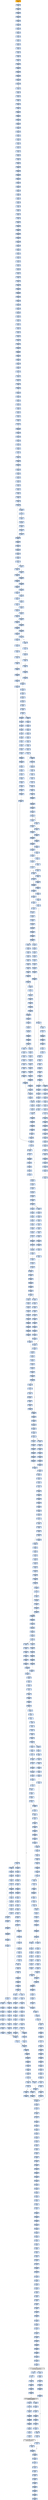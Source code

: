 strict digraph G {
	graph [bgcolor=transparent,
		name=G
	];
	node [color=lightsteelblue,
		fillcolor=lightsteelblue,
		shape=rectangle,
		style=filled
	];
	"0x004a128e"	[color=lightgrey,
		fillcolor=orange,
		label="0x004a128e
pusha"];
	"0x004a128f"	[label="0x004a128f
call"];
	"0x004a128e" -> "0x004a128f"	[color="#000000"];
	"0x004a1294"	[label="0x004a1294
popl"];
	"0x004a128f" -> "0x004a1294"	[color="#000000"];
	"0x004a1295"	[label="0x004a1295
addl"];
	"0x004a1294" -> "0x004a1295"	[color="#000000"];
	"0x004a129a"	[label="0x004a129a
movl"];
	"0x004a1295" -> "0x004a129a"	[color="#000000"];
	"0x004a129c"	[label="0x004a129c
addl"];
	"0x004a129a" -> "0x004a129c"	[color="#000000"];
	"0x004a129e"	[label="0x004a129e
subl"];
	"0x004a129c" -> "0x004a129e"	[color="#000000"];
	"0x004a12a0"	[label="0x004a12a0
movl"];
	"0x004a129e" -> "0x004a12a0"	[color="#000000"];
	"0x004a12a2"	[label="0x004a12a2
lodsw"];
	"0x004a12a0" -> "0x004a12a2"	[color="#000000"];
	"0x004a12a4"	[label="0x004a12a4
shll"];
	"0x004a12a2" -> "0x004a12a4"	[color="#000000"];
	"0x004a12a7"	[label="0x004a12a7
movl"];
	"0x004a12a4" -> "0x004a12a7"	[color="#000000"];
	"0x004a12a9"	[label="0x004a12a9
pushl"];
	"0x004a12a7" -> "0x004a12a9"	[color="#000000"];
	"0x004a12aa"	[label="0x004a12aa
lodsl"];
	"0x004a12a9" -> "0x004a12aa"	[color="#000000"];
	"0x004a12ab"	[label="0x004a12ab
subl"];
	"0x004a12aa" -> "0x004a12ab"	[color="#000000"];
	"0x004a12ad"	[label="0x004a12ad
addl"];
	"0x004a12ab" -> "0x004a12ad"	[color="#000000"];
	"0x004a12af"	[label="0x004a12af
movl"];
	"0x004a12ad" -> "0x004a12af"	[color="#000000"];
	"0x004a12b1"	[label="0x004a12b1
pushl"];
	"0x004a12af" -> "0x004a12b1"	[color="#000000"];
	"0x004a12b2"	[label="0x004a12b2
pushl"];
	"0x004a12b1" -> "0x004a12b2"	[color="#000000"];
	"0x004a12b3"	[label="0x004a12b3
decl"];
	"0x004a12b2" -> "0x004a12b3"	[color="#000000"];
	"0x004a12b4"	[label="0x004a12b4
movb"];
	"0x004a12b3" -> "0x004a12b4"	[color="#000000"];
	"0x004a12b8"	[label="0x004a12b8
movb"];
	"0x004a12b4" -> "0x004a12b8"	[color="#000000"];
	"0x004a12bb"	[label="0x004a12bb
jne"];
	"0x004a12b8" -> "0x004a12bb"	[color="#000000"];
	"0x004a12bd"	[label="0x004a12bd
subl"];
	"0x004a12bb" -> "0x004a12bd"	[color="#000000",
		label=F];
	"0x004a12bf"	[label="0x004a12bf
lodsb"];
	"0x004a12bd" -> "0x004a12bf"	[color="#000000"];
	"0x004a12c0"	[label="0x004a12c0
movl"];
	"0x004a12bf" -> "0x004a12c0"	[color="#000000"];
	"0x004a12c2"	[label="0x004a12c2
andb"];
	"0x004a12c0" -> "0x004a12c2"	[color="#000000"];
	"0x004a12c5"	[label="0x004a12c5
andb"];
	"0x004a12c2" -> "0x004a12c5"	[color="#000000"];
	"0x004a12c7"	[label="0x004a12c7
shll"];
	"0x004a12c5" -> "0x004a12c7"	[color="#000000"];
	"0x004a12ca"	[label="0x004a12ca
movb"];
	"0x004a12c7" -> "0x004a12ca"	[color="#000000"];
	"0x004a12cc"	[label="0x004a12cc
lodsb"];
	"0x004a12ca" -> "0x004a12cc"	[color="#000000"];
	"0x004a12cd"	[label="0x004a12cd
orl"];
	"0x004a12cc" -> "0x004a12cd"	[color="#000000"];
	"0x004a12cf"	[label="0x004a12cf
pushl"];
	"0x004a12cd" -> "0x004a12cf"	[color="#000000"];
	"0x004a12d0"	[label="0x004a12d0
addb"];
	"0x004a12cf" -> "0x004a12d0"	[color="#000000"];
	"0x004a12d2"	[label="0x004a12d2
movl"];
	"0x004a12d0" -> "0x004a12d2"	[color="#000000"];
	"0x004a12d7"	[label="0x004a12d7
shll"];
	"0x004a12d2" -> "0x004a12d7"	[color="#000000"];
	"0x004a12d9"	[label="0x004a12d9
popl"];
	"0x004a12d7" -> "0x004a12d9"	[color="#000000"];
	"0x004a12da"	[label="0x004a12da
popl"];
	"0x004a12d9" -> "0x004a12da"	[color="#000000"];
	"0x004a12db"	[label="0x004a12db
movl"];
	"0x004a12da" -> "0x004a12db"	[color="#000000"];
	"0x004a12dd"	[label="0x004a12dd
leal"];
	"0x004a12db" -> "0x004a12dd"	[color="#000000"];
	"0x004a12e4"	[label="0x004a12e4
pushl"];
	"0x004a12dd" -> "0x004a12e4"	[color="#000000"];
	"0x004a12e5"	[label="0x004a12e5
subl"];
	"0x004a12e4" -> "0x004a12e5"	[color="#000000"];
	"0x004a12e7"	[label="0x004a12e7
pushl"];
	"0x004a12e5" -> "0x004a12e7"	[color="#000000"];
	"0x004a12e8"	[label="0x004a12e8
pushl"];
	"0x004a12e7" -> "0x004a12e8"	[color="#000000"];
	"0x004a12e9"	[label="0x004a12e9
movl"];
	"0x004a12e8" -> "0x004a12e9"	[color="#000000"];
	"0x004a12eb"	[label="0x004a12eb
pushl"];
	"0x004a12e9" -> "0x004a12eb"	[color="#000000"];
	"0x004a12ec"	[label="0x004a12ec
movw"];
	"0x004a12eb" -> "0x004a12ec"	[color="#000000"];
	"0x004a12ef"	[label="0x004a12ef
shll"];
	"0x004a12ec" -> "0x004a12ef"	[color="#000000"];
	"0x004a12f2"	[label="0x004a12f2
pushl"];
	"0x004a12ef" -> "0x004a12f2"	[color="#000000"];
	"0x004a12f3"	[label="0x004a12f3
pushl"];
	"0x004a12f2" -> "0x004a12f3"	[color="#000000"];
	"0x004a12f4"	[label="0x004a12f4
addl"];
	"0x004a12f3" -> "0x004a12f4"	[color="#000000"];
	"0x004a12f7"	[label="0x004a12f7
pushl"];
	"0x004a12f4" -> "0x004a12f7"	[color="#000000"];
	"0x004a12f8"	[label="0x004a12f8
pushl"];
	"0x004a12f7" -> "0x004a12f8"	[color="#000000"];
	"0x004a12f9"	[label="0x004a12f9
addl"];
	"0x004a12f8" -> "0x004a12f9"	[color="#000000"];
	"0x004a12fc"	[label="0x004a12fc
pushl"];
	"0x004a12f9" -> "0x004a12fc"	[color="#000000"];
	"0x004a12fd"	[label="0x004a12fd
pushl"];
	"0x004a12fc" -> "0x004a12fd"	[color="#000000"];
	"0x004a12fe"	[label="0x004a12fe
call"];
	"0x004a12fd" -> "0x004a12fe"	[color="#000000"];
	"0x004a1361"	[label="0x004a1361
pushl"];
	"0x004a12fe" -> "0x004a1361"	[color="#000000"];
	"0x004a1362"	[label="0x004a1362
pushl"];
	"0x004a1361" -> "0x004a1362"	[color="#000000"];
	"0x004a1363"	[label="0x004a1363
pushl"];
	"0x004a1362" -> "0x004a1363"	[color="#000000"];
	"0x004a1364"	[label="0x004a1364
pushl"];
	"0x004a1363" -> "0x004a1364"	[color="#000000"];
	"0x004a1365"	[label="0x004a1365
subl"];
	"0x004a1364" -> "0x004a1365"	[color="#000000"];
	"0x004a1368"	[label="0x004a1368
movl"];
	"0x004a1365" -> "0x004a1368"	[color="#000000"];
	"0x004a136f"	[label="0x004a136f
movl"];
	"0x004a1368" -> "0x004a136f"	[color="#000000"];
	"0x004a1377"	[label="0x004a1377
movb"];
	"0x004a136f" -> "0x004a1377"	[color="#000000"];
	"0x004a137c"	[label="0x004a137c
movl"];
	"0x004a1377" -> "0x004a137c"	[color="#000000"];
	"0x004a1383"	[label="0x004a1383
leal"];
	"0x004a137c" -> "0x004a1383"	[color="#000000"];
	"0x004a1386"	[label="0x004a1386
movl"];
	"0x004a1383" -> "0x004a1386"	[color="#000000"];
	"0x004a138a"	[label="0x004a138a
movl"];
	"0x004a1386" -> "0x004a138a"	[color="#000000"];
	"0x004a138f"	[label="0x004a138f
movzbl"];
	"0x004a138a" -> "0x004a138f"	[color="#000000"];
	"0x004a1393"	[label="0x004a1393
movl"];
	"0x004a138f" -> "0x004a1393"	[color="#000000"];
	"0x004a1395"	[label="0x004a1395
shll"];
	"0x004a1393" -> "0x004a1395"	[color="#000000"];
	"0x004a1397"	[label="0x004a1397
movl"];
	"0x004a1395" -> "0x004a1397"	[color="#000000"];
	"0x004a1399"	[label="0x004a1399
decl"];
	"0x004a1397" -> "0x004a1399"	[color="#000000"];
	"0x004a139a"	[label="0x004a139a
movl"];
	"0x004a1399" -> "0x004a139a"	[color="#000000"];
	"0x004a139e"	[label="0x004a139e
movzbl"];
	"0x004a139a" -> "0x004a139e"	[color="#000000"];
	"0x004a13a2"	[label="0x004a13a2
shll"];
	"0x004a139e" -> "0x004a13a2"	[color="#000000"];
	"0x004a13a4"	[label="0x004a13a4
decl"];
	"0x004a13a2" -> "0x004a13a4"	[color="#000000"];
	"0x004a13a5"	[label="0x004a13a5
movl"];
	"0x004a13a4" -> "0x004a13a5"	[color="#000000"];
	"0x004a13a9"	[label="0x004a13a9
movl"];
	"0x004a13a5" -> "0x004a13a9"	[color="#000000"];
	"0x004a13b0"	[label="0x004a13b0
movzbl"];
	"0x004a13a9" -> "0x004a13b0"	[color="#000000"];
	"0x004a13b3"	[label="0x004a13b3
movl"];
	"0x004a13b0" -> "0x004a13b3"	[color="#000000"];
	"0x004a13ba"	[label="0x004a13ba
movl"];
	"0x004a13b3" -> "0x004a13ba"	[color="#000000"];
	"0x004a13c2"	[label="0x004a13c2
movl"];
	"0x004a13ba" -> "0x004a13c2"	[color="#000000"];
	"0x004a13c8"	[label="0x004a13c8
movl"];
	"0x004a13c2" -> "0x004a13c8"	[color="#000000"];
	"0x004a13cd"	[label="0x004a13cd
movl"];
	"0x004a13c8" -> "0x004a13cd"	[color="#000000"];
	"0x004a13d1"	[label="0x004a13d1
movl"];
	"0x004a13cd" -> "0x004a13d1"	[color="#000000"];
	"0x004a13d9"	[label="0x004a13d9
movl"];
	"0x004a13d1" -> "0x004a13d9"	[color="#000000"];
	"0x004a13e1"	[label="0x004a13e1
movl"];
	"0x004a13d9" -> "0x004a13e1"	[color="#000000"];
	"0x004a13e9"	[label="0x004a13e9
movl"];
	"0x004a13e1" -> "0x004a13e9"	[color="#000000"];
	"0x004a13f1"	[label="0x004a13f1
movzbl"];
	"0x004a13e9" -> "0x004a13f1"	[color="#000000"];
	"0x004a13f5"	[label="0x004a13f5
addl"];
	"0x004a13f1" -> "0x004a13f5"	[color="#000000"];
	"0x004a13f7"	[label="0x004a13f7
shll"];
	"0x004a13f5" -> "0x004a13f7"	[color="#000000"];
	"0x004a13f9"	[label="0x004a13f9
leal"];
	"0x004a13f7" -> "0x004a13f9"	[color="#000000"];
	"0x004a13ff"	[label="0x004a13ff
cmpl"];
	"0x004a13f9" -> "0x004a13ff"	[color="#000000"];
	"0x004a1403"	[label="0x004a1403
jae"];
	"0x004a13ff" -> "0x004a1403"	[color="#000000"];
	"0x004a1405"	[label="0x004a1405
movl"];
	"0x004a1403" -> "0x004a1405"	[color="#000000",
		label=F];
	"0x004a1409"	[label="0x004a1409
movw"];
	"0x004a1405" -> "0x004a1409"	[color="#000000"];
	"0x004a140e"	[label="0x004a140e
addl"];
	"0x004a1409" -> "0x004a140e"	[color="#000000"];
	"0x004a1411"	[label="0x004a1411
loop"];
	"0x004a140e" -> "0x004a1411"	[color="#000000"];
	"0x004a1413"	[label="0x004a1413
movl"];
	"0x004a1411" -> "0x004a1413"	[color="#000000",
		label=F];
	"0x004a141a"	[label="0x004a141a
xorl"];
	"0x004a1413" -> "0x004a141a"	[color="#000000"];
	"0x004a141c"	[label="0x004a141c
movl"];
	"0x004a141a" -> "0x004a141c"	[color="#000000"];
	"0x004a1424"	[label="0x004a1424
movl"];
	"0x004a141c" -> "0x004a1424"	[color="#000000"];
	"0x004a1426"	[label="0x004a1426
addl"];
	"0x004a1424" -> "0x004a1426"	[color="#000000"];
	"0x004a142d"	[label="0x004a142d
movl"];
	"0x004a1426" -> "0x004a142d"	[color="#000000"];
	"0x004a1431"	[label="0x004a1431
xorl"];
	"0x004a142d" -> "0x004a1431"	[color="#000000"];
	"0x004a1433"	[label="0x004a1433
cmpl"];
	"0x004a1431" -> "0x004a1433"	[color="#000000"];
	"0x004a1437"	[label="0x004a1437
je"];
	"0x004a1433" -> "0x004a1437"	[color="#000000"];
	"0x004a143d"	[label="0x004a143d
movzbl"];
	"0x004a1437" -> "0x004a143d"	[color="#000000",
		label=F];
	"0x004a1440"	[label="0x004a1440
shll"];
	"0x004a143d" -> "0x004a1440"	[color="#000000"];
	"0x004a1443"	[label="0x004a1443
incl"];
	"0x004a1440" -> "0x004a1443"	[color="#000000"];
	"0x004a1444"	[label="0x004a1444
incl"];
	"0x004a1443" -> "0x004a1444"	[color="#000000"];
	"0x004a1445"	[label="0x004a1445
orl"];
	"0x004a1444" -> "0x004a1445"	[color="#000000"];
	"0x004a1447"	[label="0x004a1447
cmpl"];
	"0x004a1445" -> "0x004a1447"	[color="#000000"];
	"0x004a144a"	[label="0x004a144a
jle"];
	"0x004a1447" -> "0x004a144a"	[color="#000000"];
	"0x004a144c"	[label="0x004a144c
movl"];
	"0x004a144a" -> "0x004a144c"	[color="#000000",
		label=F];
	"0x004a1453"	[label="0x004a1453
cmpl"];
	"0x004a144c" -> "0x004a1453"	[color="#000000"];
	"0x004a1457"	[label="0x004a1457
jae"];
	"0x004a1453" -> "0x004a1457"	[color="#000000"];
	"0x004a145d"	[label="0x004a145d
movl"];
	"0x004a1457" -> "0x004a145d"	[color="#000000",
		label=F];
	"0x004a1461"	[label="0x004a1461
andl"];
	"0x004a145d" -> "0x004a1461"	[color="#000000"];
	"0x004a1465"	[label="0x004a1465
movl"];
	"0x004a1461" -> "0x004a1465"	[color="#000000"];
	"0x004a1469"	[label="0x004a1469
movl"];
	"0x004a1465" -> "0x004a1469"	[color="#000000"];
	"0x004a146d"	[label="0x004a146d
shll"];
	"0x004a1469" -> "0x004a146d"	[color="#000000"];
	"0x004a1470"	[label="0x004a1470
movl"];
	"0x004a146d" -> "0x004a1470"	[color="#000000"];
	"0x004a1474"	[label="0x004a1474
addl"];
	"0x004a1470" -> "0x004a1474"	[color="#000000"];
	"0x004a1476"	[label="0x004a1476
cmpl"];
	"0x004a1474" -> "0x004a1476"	[color="#000000"];
	"0x004a147e"	[label="0x004a147e
leal"];
	"0x004a1476" -> "0x004a147e"	[color="#000000"];
	"0x004a1481"	[label="0x004a1481
ja"];
	"0x004a147e" -> "0x004a1481"	[color="#000000"];
	"0x004a149b"	[label="0x004a149b
movl"];
	"0x004a1481" -> "0x004a149b"	[color="#000000",
		label=T];
	"0x004a1483"	[label="0x004a1483
cmpl"];
	"0x004a1481" -> "0x004a1483"	[color="#000000",
		label=F];
	"0x004a149f"	[label="0x004a149f
movw"];
	"0x004a149b" -> "0x004a149f"	[color="#000000"];
	"0x004a14a3"	[label="0x004a14a3
shrl"];
	"0x004a149f" -> "0x004a14a3"	[color="#000000"];
	"0x004a14a6"	[label="0x004a14a6
movzwl"];
	"0x004a14a3" -> "0x004a14a6"	[color="#000000"];
	"0x004a14a9"	[label="0x004a14a9
imull"];
	"0x004a14a6" -> "0x004a14a9"	[color="#000000"];
	"0x004a14ac"	[label="0x004a14ac
cmpl"];
	"0x004a14a9" -> "0x004a14ac"	[color="#000000"];
	"0x004a14ae"	[label="0x004a14ae
jae"];
	"0x004a14ac" -> "0x004a14ae"	[color="#000000"];
	"0x004a14b4"	[label="0x004a14b4
movl"];
	"0x004a14ae" -> "0x004a14b4"	[color="#000000",
		label=F];
	"0x004a1691"	[label="0x004a1691
movl"];
	"0x004a14ae" -> "0x004a1691"	[color="#000000",
		label=T];
	"0x004a14b8"	[label="0x004a14b8
movl"];
	"0x004a14b4" -> "0x004a14b8"	[color="#000000"];
	"0x004a14bd"	[label="0x004a14bd
subl"];
	"0x004a14b8" -> "0x004a14bd"	[color="#000000"];
	"0x004a14bf"	[label="0x004a14bf
movb"];
	"0x004a14bd" -> "0x004a14bf"	[color="#000000"];
	"0x004a14c3"	[label="0x004a14c3
sarl"];
	"0x004a14bf" -> "0x004a14c3"	[color="#000000"];
	"0x004a14c6"	[label="0x004a14c6
movl"];
	"0x004a14c3" -> "0x004a14c6"	[color="#000000"];
	"0x004a14cb"	[label="0x004a14cb
leal"];
	"0x004a14c6" -> "0x004a14cb"	[color="#000000"];
	"0x004a14ce"	[label="0x004a14ce
movzbl"];
	"0x004a14cb" -> "0x004a14ce"	[color="#000000"];
	"0x004a14d3"	[label="0x004a14d3
movw"];
	"0x004a14ce" -> "0x004a14d3"	[color="#000000"];
	"0x004a14d7"	[label="0x004a14d7
movl"];
	"0x004a14d3" -> "0x004a14d7"	[color="#000000"];
	"0x004a14db"	[label="0x004a14db
andl"];
	"0x004a14d7" -> "0x004a14db"	[color="#000000"];
	"0x004a14df"	[label="0x004a14df
movl"];
	"0x004a14db" -> "0x004a14df"	[color="#000000"];
	"0x004a14e3"	[label="0x004a14e3
shll"];
	"0x004a14df" -> "0x004a14e3"	[color="#000000"];
	"0x004a14e5"	[label="0x004a14e5
movl"];
	"0x004a14e3" -> "0x004a14e5"	[color="#000000"];
	"0x004a14ea"	[label="0x004a14ea
subl"];
	"0x004a14e5" -> "0x004a14ea"	[color="#000000"];
	"0x004a14ee"	[label="0x004a14ee
sarl"];
	"0x004a14ea" -> "0x004a14ee"	[color="#000000"];
	"0x004a14f0"	[label="0x004a14f0
addl"];
	"0x004a14ee" -> "0x004a14f0"	[color="#000000"];
	"0x004a14f2"	[label="0x004a14f2
imull"];
	"0x004a14f0" -> "0x004a14f2"	[color="#000000"];
	"0x004a14f8"	[label="0x004a14f8
cmpl"];
	"0x004a14f2" -> "0x004a14f8"	[color="#000000"];
	"0x004a14fd"	[label="0x004a14fd
leal"];
	"0x004a14f8" -> "0x004a14fd"	[color="#000000"];
	"0x004a1504"	[label="0x004a1504
movl"];
	"0x004a14fd" -> "0x004a1504"	[color="#000000"];
	"0x004a1508"	[label="0x004a1508
jle"];
	"0x004a1504" -> "0x004a1508"	[color="#000000"];
	"0x004a15d8"	[label="0x004a15d8
leal"];
	"0x004a1508" -> "0x004a15d8"	[color="#000000",
		label=T];
	"0x004a150e"	[label="0x004a150e
movl"];
	"0x004a1508" -> "0x004a150e"	[color="#000000",
		label=F];
	"0x004a15db"	[label="0x004a15db
movl"];
	"0x004a15d8" -> "0x004a15db"	[color="#000000"];
	"0x004a15df"	[label="0x004a15df
addl"];
	"0x004a15db" -> "0x004a15df"	[color="#000000"];
	"0x004a15e1"	[label="0x004a15e1
cmpl"];
	"0x004a15df" -> "0x004a15e1"	[color="#000000"];
	"0x004a15e9"	[label="0x004a15e9
ja"];
	"0x004a15e1" -> "0x004a15e9"	[color="#000000"];
	"0x004a1603"	[label="0x004a1603
movl"];
	"0x004a15e9" -> "0x004a1603"	[color="#000000",
		label=T];
	"0x004a15eb"	[label="0x004a15eb
cmpl"];
	"0x004a15e9" -> "0x004a15eb"	[color="#000000",
		label=F];
	"0x004a1607"	[label="0x004a1607
movw"];
	"0x004a1603" -> "0x004a1607"	[color="#000000"];
	"0x004a160b"	[label="0x004a160b
shrl"];
	"0x004a1607" -> "0x004a160b"	[color="#000000"];
	"0x004a160e"	[label="0x004a160e
movzwl"];
	"0x004a160b" -> "0x004a160e"	[color="#000000"];
	"0x004a1611"	[label="0x004a1611
imull"];
	"0x004a160e" -> "0x004a1611"	[color="#000000"];
	"0x004a1614"	[label="0x004a1614
cmpl"];
	"0x004a1611" -> "0x004a1614"	[color="#000000"];
	"0x004a1616"	[label="0x004a1616
jae"];
	"0x004a1614" -> "0x004a1616"	[color="#000000"];
	"0x004a1618"	[label="0x004a1618
movl"];
	"0x004a1616" -> "0x004a1618"	[color="#000000",
		label=F];
	"0x004a1631"	[label="0x004a1631
subl"];
	"0x004a1616" -> "0x004a1631"	[color="#000000",
		label=T];
	"0x004a161c"	[label="0x004a161c
movl"];
	"0x004a1618" -> "0x004a161c"	[color="#000000"];
	"0x004a1621"	[label="0x004a1621
subl"];
	"0x004a161c" -> "0x004a1621"	[color="#000000"];
	"0x004a1623"	[label="0x004a1623
movl"];
	"0x004a1621" -> "0x004a1623"	[color="#000000"];
	"0x004a1625"	[label="0x004a1625
sarl"];
	"0x004a1623" -> "0x004a1625"	[color="#000000"];
	"0x004a1628"	[label="0x004a1628
leal"];
	"0x004a1625" -> "0x004a1628"	[color="#000000"];
	"0x004a162b"	[label="0x004a162b
movw"];
	"0x004a1628" -> "0x004a162b"	[color="#000000"];
	"0x004a162f"	[label="0x004a162f
jmp"];
	"0x004a162b" -> "0x004a162f"	[color="#000000"];
	"0x004a15d0"	[label="0x004a15d0
cmpl"];
	"0x004a162f" -> "0x004a15d0"	[color="#000000"];
	"0x004a15d6"	[label="0x004a15d6
jg"];
	"0x004a15d0" -> "0x004a15d6"	[color="#000000"];
	"0x004a1649"	[label="0x004a1649
movl"];
	"0x004a15d6" -> "0x004a1649"	[color="#000000",
		label=T];
	"0x004a1635"	[label="0x004a1635
subl"];
	"0x004a1631" -> "0x004a1635"	[color="#000000"];
	"0x004a1637"	[label="0x004a1637
movl"];
	"0x004a1635" -> "0x004a1637"	[color="#000000"];
	"0x004a1639"	[label="0x004a1639
leal"];
	"0x004a1637" -> "0x004a1639"	[color="#000000"];
	"0x004a163c"	[label="0x004a163c
shrw"];
	"0x004a1639" -> "0x004a163c"	[color="#000000"];
	"0x004a1640"	[label="0x004a1640
subw"];
	"0x004a163c" -> "0x004a1640"	[color="#000000"];
	"0x004a1643"	[label="0x004a1643
movw"];
	"0x004a1640" -> "0x004a1643"	[color="#000000"];
	"0x004a1647"	[label="0x004a1647
jmp"];
	"0x004a1643" -> "0x004a1647"	[color="#000000"];
	"0x004a1647" -> "0x004a15d0"	[color="#000000"];
	"0x004a164d"	[label="0x004a164d
movl"];
	"0x004a1649" -> "0x004a164d"	[color="#000000"];
	"0x004a164f"	[label="0x004a164f
movl"];
	"0x004a164d" -> "0x004a164f"	[color="#000000"];
	"0x004a1656"	[label="0x004a1656
movb"];
	"0x004a164f" -> "0x004a1656"	[color="#000000"];
	"0x004a165a"	[label="0x004a165a
movb"];
	"0x004a1656" -> "0x004a165a"	[color="#000000"];
	"0x004a165d"	[label="0x004a165d
incl"];
	"0x004a165a" -> "0x004a165d"	[color="#000000"];
	"0x004a165e"	[label="0x004a165e
cmpl"];
	"0x004a165d" -> "0x004a165e"	[color="#000000"];
	"0x004a1663"	[label="0x004a1663
movl"];
	"0x004a165e" -> "0x004a1663"	[color="#000000"];
	"0x004a1667"	[label="0x004a1667
jg"];
	"0x004a1663" -> "0x004a1667"	[color="#000000"];
	"0x004a1669"	[label="0x004a1669
movl"];
	"0x004a1667" -> "0x004a1669"	[color="#000000",
		label=F];
	"0x004a1676"	[label="0x004a1676
cmpl"];
	"0x004a1667" -> "0x004a1676"	[color="#000000",
		label=T];
	"0x004a1671"	[label="0x004a1671
jmp"];
	"0x004a1669" -> "0x004a1671"	[color="#000000"];
	"0x004a1d92"	[label="0x004a1d92
movl"];
	"0x004a1671" -> "0x004a1d92"	[color="#000000"];
	"0x004a1d99"	[label="0x004a1d99
cmpl"];
	"0x004a1d92" -> "0x004a1d99"	[color="#000000"];
	"0x004a1d9d"	[label="0x004a1d9d
jb"];
	"0x004a1d99" -> "0x004a1d9d"	[color="#000000"];
	"0x004a1da3"	[label="0x004a1da3
cmpl"];
	"0x004a1d9d" -> "0x004a1da3"	[color="#000000",
		label=F];
	"0x004a1487"	[label="0x004a1487
je"];
	"0x004a1483" -> "0x004a1487"	[color="#000000"];
	"0x004a148d"	[label="0x004a148d
shll"];
	"0x004a1487" -> "0x004a148d"	[color="#000000",
		label=F];
	"0x004a1492"	[label="0x004a1492
movzbl"];
	"0x004a148d" -> "0x004a1492"	[color="#000000"];
	"0x004a1495"	[label="0x004a1495
shll"];
	"0x004a1492" -> "0x004a1495"	[color="#000000"];
	"0x004a1498"	[label="0x004a1498
incl"];
	"0x004a1495" -> "0x004a1498"	[color="#000000"];
	"0x004a1499"	[label="0x004a1499
orl"];
	"0x004a1498" -> "0x004a1499"	[color="#000000"];
	"0x004a1499" -> "0x004a149b"	[color="#000000"];
	"0x004a15ef"	[label="0x004a15ef
je"];
	"0x004a15eb" -> "0x004a15ef"	[color="#000000"];
	"0x004a15f5"	[label="0x004a15f5
shll"];
	"0x004a15ef" -> "0x004a15f5"	[color="#000000",
		label=F];
	"0x004a15fa"	[label="0x004a15fa
movzbl"];
	"0x004a15f5" -> "0x004a15fa"	[color="#000000"];
	"0x004a15fd"	[label="0x004a15fd
shll"];
	"0x004a15fa" -> "0x004a15fd"	[color="#000000"];
	"0x004a1600"	[label="0x004a1600
incl"];
	"0x004a15fd" -> "0x004a1600"	[color="#000000"];
	"0x004a1601"	[label="0x004a1601
orl"];
	"0x004a1600" -> "0x004a1601"	[color="#000000"];
	"0x004a1601" -> "0x004a1603"	[color="#000000"];
	"0x004a1695"	[label="0x004a1695
subl"];
	"0x004a1691" -> "0x004a1695"	[color="#000000"];
	"0x004a1697"	[label="0x004a1697
movl"];
	"0x004a1695" -> "0x004a1697"	[color="#000000"];
	"0x004a169b"	[label="0x004a169b
subl"];
	"0x004a1697" -> "0x004a169b"	[color="#000000"];
	"0x004a169d"	[label="0x004a169d
movl"];
	"0x004a169b" -> "0x004a169d"	[color="#000000"];
	"0x004a169f"	[label="0x004a169f
shrw"];
	"0x004a169d" -> "0x004a169f"	[color="#000000"];
	"0x004a16a3"	[label="0x004a16a3
subw"];
	"0x004a169f" -> "0x004a16a3"	[color="#000000"];
	"0x004a16a6"	[label="0x004a16a6
cmpl"];
	"0x004a16a3" -> "0x004a16a6"	[color="#000000"];
	"0x004a16ac"	[label="0x004a16ac
movw"];
	"0x004a16a6" -> "0x004a16ac"	[color="#000000"];
	"0x004a16b0"	[label="0x004a16b0
movl"];
	"0x004a16ac" -> "0x004a16b0"	[color="#000000"];
	"0x004a16b4"	[label="0x004a16b4
leal"];
	"0x004a16b0" -> "0x004a16b4"	[color="#000000"];
	"0x004a16b8"	[label="0x004a16b8
movl"];
	"0x004a16b4" -> "0x004a16b8"	[color="#000000"];
	"0x004a16bc"	[label="0x004a16bc
ja"];
	"0x004a16b8" -> "0x004a16bc"	[color="#000000"];
	"0x004a16d4"	[label="0x004a16d4
movl"];
	"0x004a16bc" -> "0x004a16d4"	[color="#000000",
		label=T];
	"0x004a16be"	[label="0x004a16be
cmpl"];
	"0x004a16bc" -> "0x004a16be"	[color="#000000",
		label=F];
	"0x004a16d8"	[label="0x004a16d8
movl"];
	"0x004a16d4" -> "0x004a16d8"	[color="#000000"];
	"0x004a16da"	[label="0x004a16da
shrl"];
	"0x004a16d8" -> "0x004a16da"	[color="#000000"];
	"0x004a16dd"	[label="0x004a16dd
movw"];
	"0x004a16da" -> "0x004a16dd"	[color="#000000"];
	"0x004a16e4"	[label="0x004a16e4
movzwl"];
	"0x004a16dd" -> "0x004a16e4"	[color="#000000"];
	"0x004a16e7"	[label="0x004a16e7
imull"];
	"0x004a16e4" -> "0x004a16e7"	[color="#000000"];
	"0x004a16ea"	[label="0x004a16ea
cmpl"];
	"0x004a16e7" -> "0x004a16ea"	[color="#000000"];
	"0x004a16ec"	[label="0x004a16ec
jae"];
	"0x004a16ea" -> "0x004a16ec"	[color="#000000"];
	"0x004a1740"	[label="0x004a1740
movl"];
	"0x004a16ec" -> "0x004a1740"	[color="#000000",
		label=T];
	"0x004a16ee"	[label="0x004a16ee
movl"];
	"0x004a16ec" -> "0x004a16ee"	[color="#000000",
		label=F];
	"0x004a1742"	[label="0x004a1742
subl"];
	"0x004a1740" -> "0x004a1742"	[color="#000000"];
	"0x004a1744"	[label="0x004a1744
subl"];
	"0x004a1742" -> "0x004a1744"	[color="#000000"];
	"0x004a1746"	[label="0x004a1746
movl"];
	"0x004a1744" -> "0x004a1746"	[color="#000000"];
	"0x004a1748"	[label="0x004a1748
shrw"];
	"0x004a1746" -> "0x004a1748"	[color="#000000"];
	"0x004a174c"	[label="0x004a174c
movl"];
	"0x004a1748" -> "0x004a174c"	[color="#000000"];
	"0x004a1750"	[label="0x004a1750
subw"];
	"0x004a174c" -> "0x004a1750"	[color="#000000"];
	"0x004a1753"	[label="0x004a1753
cmpl"];
	"0x004a1750" -> "0x004a1753"	[color="#000000"];
	"0x004a1759"	[label="0x004a1759
movw"];
	"0x004a1753" -> "0x004a1759"	[color="#000000"];
	"0x004a1760"	[label="0x004a1760
ja"];
	"0x004a1759" -> "0x004a1760"	[color="#000000"];
	"0x004a1778"	[label="0x004a1778
movl"];
	"0x004a1760" -> "0x004a1778"	[color="#000000",
		label=T];
	"0x004a1762"	[label="0x004a1762
cmpl"];
	"0x004a1760" -> "0x004a1762"	[color="#000000",
		label=F];
	"0x004a177c"	[label="0x004a177c
movl"];
	"0x004a1778" -> "0x004a177c"	[color="#000000"];
	"0x004a177e"	[label="0x004a177e
shrl"];
	"0x004a177c" -> "0x004a177e"	[color="#000000"];
	"0x004a1781"	[label="0x004a1781
movw"];
	"0x004a177e" -> "0x004a1781"	[color="#000000"];
	"0x004a1788"	[label="0x004a1788
movzwl"];
	"0x004a1781" -> "0x004a1788"	[color="#000000"];
	"0x004a178b"	[label="0x004a178b
imull"];
	"0x004a1788" -> "0x004a178b"	[color="#000000"];
	"0x004a178e"	[label="0x004a178e
cmpl"];
	"0x004a178b" -> "0x004a178e"	[color="#000000"];
	"0x004a1790"	[label="0x004a1790
jae"];
	"0x004a178e" -> "0x004a1790"	[color="#000000"];
	"0x004a1796"	[label="0x004a1796
movl"];
	"0x004a1790" -> "0x004a1796"	[color="#000000",
		label=F];
	"0x004a1879"	[label="0x004a1879
movl"];
	"0x004a1790" -> "0x004a1879"	[color="#000000",
		label=T];
	"0x004a179b"	[label="0x004a179b
movl"];
	"0x004a1796" -> "0x004a179b"	[color="#000000"];
	"0x004a179d"	[label="0x004a179d
subl"];
	"0x004a179b" -> "0x004a179d"	[color="#000000"];
	"0x004a179f"	[label="0x004a179f
movl"];
	"0x004a179d" -> "0x004a179f"	[color="#000000"];
	"0x004a17a7"	[label="0x004a17a7
movl"];
	"0x004a179f" -> "0x004a17a7"	[color="#000000"];
	"0x004a17a9"	[label="0x004a17a9
sarl"];
	"0x004a17a7" -> "0x004a17a9"	[color="#000000"];
	"0x004a17ac"	[label="0x004a17ac
leal"];
	"0x004a17a9" -> "0x004a17ac"	[color="#000000"];
	"0x004a17af"	[label="0x004a17af
movl"];
	"0x004a17ac" -> "0x004a17af"	[color="#000000"];
	"0x004a17b3"	[label="0x004a17b3
movw"];
	"0x004a17af" -> "0x004a17b3"	[color="#000000"];
	"0x004a17ba"	[label="0x004a17ba
movl"];
	"0x004a17b3" -> "0x004a17ba"	[color="#000000"];
	"0x004a17be"	[label="0x004a17be
movl"];
	"0x004a17ba" -> "0x004a17be"	[color="#000000"];
	"0x004a17c2"	[label="0x004a17c2
shll"];
	"0x004a17be" -> "0x004a17c2"	[color="#000000"];
	"0x004a17c5"	[label="0x004a17c5
addl"];
	"0x004a17c2" -> "0x004a17c5"	[color="#000000"];
	"0x004a17c9"	[label="0x004a17c9
cmpl"];
	"0x004a17c5" -> "0x004a17c9"	[color="#000000"];
	"0x004a17cf"	[label="0x004a17cf
leal"];
	"0x004a17c9" -> "0x004a17cf"	[color="#000000"];
	"0x004a17d2"	[label="0x004a17d2
ja"];
	"0x004a17cf" -> "0x004a17d2"	[color="#000000"];
	"0x004a17ea"	[label="0x004a17ea
movw"];
	"0x004a17d2" -> "0x004a17ea"	[color="#000000",
		label=T];
	"0x004a17d4"	[label="0x004a17d4
cmpl"];
	"0x004a17d2" -> "0x004a17d4"	[color="#000000",
		label=F];
	"0x004a17f1"	[label="0x004a17f1
movl"];
	"0x004a17ea" -> "0x004a17f1"	[color="#000000"];
	"0x004a17f3"	[label="0x004a17f3
shrl"];
	"0x004a17f1" -> "0x004a17f3"	[color="#000000"];
	"0x004a17f6"	[label="0x004a17f6
movzwl"];
	"0x004a17f3" -> "0x004a17f6"	[color="#000000"];
	"0x004a17f9"	[label="0x004a17f9
imull"];
	"0x004a17f6" -> "0x004a17f9"	[color="#000000"];
	"0x004a17fc"	[label="0x004a17fc
cmpl"];
	"0x004a17f9" -> "0x004a17fc"	[color="#000000"];
	"0x004a17fe"	[label="0x004a17fe
jae"];
	"0x004a17fc" -> "0x004a17fe"	[color="#000000"];
	"0x004a1860"	[label="0x004a1860
subl"];
	"0x004a17fe" -> "0x004a1860"	[color="#000000",
		label=T];
	"0x004a1800"	[label="0x004a1800
subl"];
	"0x004a17fe" -> "0x004a1800"	[color="#000000",
		label=F];
	"0x004a1862"	[label="0x004a1862
subl"];
	"0x004a1860" -> "0x004a1862"	[color="#000000"];
	"0x004a1864"	[label="0x004a1864
movl"];
	"0x004a1862" -> "0x004a1864"	[color="#000000"];
	"0x004a1866"	[label="0x004a1866
shrw"];
	"0x004a1864" -> "0x004a1866"	[color="#000000"];
	"0x004a186a"	[label="0x004a186a
subw"];
	"0x004a1866" -> "0x004a186a"	[color="#000000"];
	"0x004a186d"	[label="0x004a186d
movw"];
	"0x004a186a" -> "0x004a186d"	[color="#000000"];
	"0x004a1874"	[label="0x004a1874
jmp"];
	"0x004a186d" -> "0x004a1874"	[color="#000000"];
	"0x004a1998"	[label="0x004a1998
xorl"];
	"0x004a1874" -> "0x004a1998"	[color="#000000"];
	"0x004a199a"	[label="0x004a199a
cmpl"];
	"0x004a1998" -> "0x004a199a"	[color="#000000"];
	"0x004a199f"	[label="0x004a199f
movl"];
	"0x004a199a" -> "0x004a199f"	[color="#000000"];
	"0x004a19a3"	[label="0x004a19a3
setg"];
	"0x004a199f" -> "0x004a19a3"	[color="#000000"];
	"0x004a19a6"	[label="0x004a19a6
addl"];
	"0x004a19a3" -> "0x004a19a6"	[color="#000000"];
	"0x004a19ac"	[label="0x004a19ac
leal"];
	"0x004a19a6" -> "0x004a19ac"	[color="#000000"];
	"0x004a19b0"	[label="0x004a19b0
movl"];
	"0x004a19ac" -> "0x004a19b0"	[color="#000000"];
	"0x004a19b4"	[label="0x004a19b4
cmpl"];
	"0x004a19b0" -> "0x004a19b4"	[color="#000000"];
	"0x004a19ba"	[label="0x004a19ba
ja"];
	"0x004a19b4" -> "0x004a19ba"	[color="#000000"];
	"0x004a19bc"	[label="0x004a19bc
cmpl"];
	"0x004a19ba" -> "0x004a19bc"	[color="#000000",
		label=F];
	"0x004a19d2"	[label="0x004a19d2
movw"];
	"0x004a19ba" -> "0x004a19d2"	[color="#000000",
		label=T];
	"0x004a19c0"	[label="0x004a19c0
je"];
	"0x004a19bc" -> "0x004a19c0"	[color="#000000"];
	"0x004a19c6"	[label="0x004a19c6
movzbl"];
	"0x004a19c0" -> "0x004a19c6"	[color="#000000",
		label=F];
	"0x004a19c9"	[label="0x004a19c9
shll"];
	"0x004a19c6" -> "0x004a19c9"	[color="#000000"];
	"0x004a19cc"	[label="0x004a19cc
shll"];
	"0x004a19c9" -> "0x004a19cc"	[color="#000000"];
	"0x004a19cf"	[label="0x004a19cf
incl"];
	"0x004a19cc" -> "0x004a19cf"	[color="#000000"];
	"0x004a19d0"	[label="0x004a19d0
orl"];
	"0x004a19cf" -> "0x004a19d0"	[color="#000000"];
	"0x004a19d0" -> "0x004a19d2"	[color="#000000"];
	"0x004a19d5"	[label="0x004a19d5
movl"];
	"0x004a19d2" -> "0x004a19d5"	[color="#000000"];
	"0x004a19d7"	[label="0x004a19d7
shrl"];
	"0x004a19d5" -> "0x004a19d7"	[color="#000000"];
	"0x004a19da"	[label="0x004a19da
movzwl"];
	"0x004a19d7" -> "0x004a19da"	[color="#000000"];
	"0x004a19dd"	[label="0x004a19dd
imull"];
	"0x004a19da" -> "0x004a19dd"	[color="#000000"];
	"0x004a19e0"	[label="0x004a19e0
cmpl"];
	"0x004a19dd" -> "0x004a19e0"	[color="#000000"];
	"0x004a19e2"	[label="0x004a19e2
jae"];
	"0x004a19e0" -> "0x004a19e2"	[color="#000000"];
	"0x004a19e4"	[label="0x004a19e4
movl"];
	"0x004a19e2" -> "0x004a19e4"	[color="#000000",
		label=F];
	"0x004a1a13"	[label="0x004a1a13
subl"];
	"0x004a19e2" -> "0x004a1a13"	[color="#000000",
		label=T];
	"0x004a19e8"	[label="0x004a19e8
movl"];
	"0x004a19e4" -> "0x004a19e8"	[color="#000000"];
	"0x004a19ed"	[label="0x004a19ed
subl"];
	"0x004a19e8" -> "0x004a19ed"	[color="#000000"];
	"0x004a19ef"	[label="0x004a19ef
shll"];
	"0x004a19ed" -> "0x004a19ef"	[color="#000000"];
	"0x004a19f4"	[label="0x004a19f4
sarl"];
	"0x004a19ef" -> "0x004a19f4"	[color="#000000"];
	"0x004a19f7"	[label="0x004a19f7
movl"];
	"0x004a19f4" -> "0x004a19f7"	[color="#000000"];
	"0x004a19ff"	[label="0x004a19ff
leal"];
	"0x004a19f7" -> "0x004a19ff"	[color="#000000"];
	"0x004a1a02"	[label="0x004a1a02
movw"];
	"0x004a19ff" -> "0x004a1a02"	[color="#000000"];
	"0x004a1a05"	[label="0x004a1a05
movl"];
	"0x004a1a02" -> "0x004a1a05"	[color="#000000"];
	"0x004a1a09"	[label="0x004a1a09
leal"];
	"0x004a1a05" -> "0x004a1a09"	[color="#000000"];
	"0x004a1a0d"	[label="0x004a1a0d
movl"];
	"0x004a1a09" -> "0x004a1a0d"	[color="#000000"];
	"0x004a1a11"	[label="0x004a1a11
jmp"];
	"0x004a1a0d" -> "0x004a1a11"	[color="#000000"];
	"0x004a1a85"	[label="0x004a1a85
movl"];
	"0x004a1a11" -> "0x004a1a85"	[color="#000000"];
	"0x004a1a8d"	[label="0x004a1a8d
jmp"];
	"0x004a1a85" -> "0x004a1a8d"	[color="#000000"];
	"0x004a1abe"	[label="0x004a1abe
movl"];
	"0x004a1a8d" -> "0x004a1abe"	[color="#000000"];
	"0x004a1ac2"	[label="0x004a1ac2
movl"];
	"0x004a1abe" -> "0x004a1ac2"	[color="#000000"];
	"0x004a1ac7"	[label="0x004a1ac7
movl"];
	"0x004a1ac2" -> "0x004a1ac7"	[color="#000000"];
	"0x004a1acb"	[label="0x004a1acb
leal"];
	"0x004a1ac7" -> "0x004a1acb"	[color="#000000"];
	"0x004a1ace"	[label="0x004a1ace
movl"];
	"0x004a1acb" -> "0x004a1ace"	[color="#000000"];
	"0x004a1ad2"	[label="0x004a1ad2
addl"];
	"0x004a1ace" -> "0x004a1ad2"	[color="#000000"];
	"0x004a1ad4"	[label="0x004a1ad4
cmpl"];
	"0x004a1ad2" -> "0x004a1ad4"	[color="#000000"];
	"0x004a1adc"	[label="0x004a1adc
ja"];
	"0x004a1ad4" -> "0x004a1adc"	[color="#000000"];
	"0x004a1af6"	[label="0x004a1af6
movl"];
	"0x004a1adc" -> "0x004a1af6"	[color="#000000",
		label=T];
	"0x004a1ade"	[label="0x004a1ade
cmpl"];
	"0x004a1adc" -> "0x004a1ade"	[color="#000000",
		label=F];
	"0x004a1afa"	[label="0x004a1afa
movw"];
	"0x004a1af6" -> "0x004a1afa"	[color="#000000"];
	"0x004a1afd"	[label="0x004a1afd
shrl"];
	"0x004a1afa" -> "0x004a1afd"	[color="#000000"];
	"0x004a1b00"	[label="0x004a1b00
movzwl"];
	"0x004a1afd" -> "0x004a1b00"	[color="#000000"];
	"0x004a1b03"	[label="0x004a1b03
imull"];
	"0x004a1b00" -> "0x004a1b03"	[color="#000000"];
	"0x004a1b06"	[label="0x004a1b06
cmpl"];
	"0x004a1b03" -> "0x004a1b06"	[color="#000000"];
	"0x004a1b08"	[label="0x004a1b08
jae"];
	"0x004a1b06" -> "0x004a1b08"	[color="#000000"];
	"0x004a1b0a"	[label="0x004a1b0a
movl"];
	"0x004a1b08" -> "0x004a1b0a"	[color="#000000",
		label=F];
	"0x004a1b22"	[label="0x004a1b22
subl"];
	"0x004a1b08" -> "0x004a1b22"	[color="#000000",
		label=T];
	"0x004a1b0e"	[label="0x004a1b0e
movl"];
	"0x004a1b0a" -> "0x004a1b0e"	[color="#000000"];
	"0x004a1b13"	[label="0x004a1b13
subl"];
	"0x004a1b0e" -> "0x004a1b13"	[color="#000000"];
	"0x004a1b15"	[label="0x004a1b15
sarl"];
	"0x004a1b13" -> "0x004a1b15"	[color="#000000"];
	"0x004a1b18"	[label="0x004a1b18
leal"];
	"0x004a1b15" -> "0x004a1b18"	[color="#000000"];
	"0x004a1b1b"	[label="0x004a1b1b
movl"];
	"0x004a1b18" -> "0x004a1b1b"	[color="#000000"];
	"0x004a1b1d"	[label="0x004a1b1d
movw"];
	"0x004a1b1b" -> "0x004a1b1d"	[color="#000000"];
	"0x004a1b20"	[label="0x004a1b20
jmp"];
	"0x004a1b1d" -> "0x004a1b20"	[color="#000000"];
	"0x004a1b37"	[label="0x004a1b37
movl"];
	"0x004a1b20" -> "0x004a1b37"	[color="#000000"];
	"0x004a1b3b"	[label="0x004a1b3b
decl"];
	"0x004a1b37" -> "0x004a1b3b"	[color="#000000"];
	"0x004a1b3c"	[label="0x004a1b3c
movl"];
	"0x004a1b3b" -> "0x004a1b3c"	[color="#000000"];
	"0x004a1b40"	[label="0x004a1b40
jne"];
	"0x004a1b3c" -> "0x004a1b40"	[color="#000000"];
	"0x004a1b42"	[label="0x004a1b42
movb"];
	"0x004a1b40" -> "0x004a1b42"	[color="#000000",
		label=F];
	"0x004a1b26"	[label="0x004a1b26
subl"];
	"0x004a1b22" -> "0x004a1b26"	[color="#000000"];
	"0x004a1b28"	[label="0x004a1b28
movl"];
	"0x004a1b26" -> "0x004a1b28"	[color="#000000"];
	"0x004a1b2a"	[label="0x004a1b2a
shrw"];
	"0x004a1b28" -> "0x004a1b2a"	[color="#000000"];
	"0x004a1b2e"	[label="0x004a1b2e
subw"];
	"0x004a1b2a" -> "0x004a1b2e"	[color="#000000"];
	"0x004a1b31"	[label="0x004a1b31
movw"];
	"0x004a1b2e" -> "0x004a1b31"	[color="#000000"];
	"0x004a1b34"	[label="0x004a1b34
leal"];
	"0x004a1b31" -> "0x004a1b34"	[color="#000000"];
	"0x004a1b34" -> "0x004a1b37"	[color="#000000"];
	"0x004a1b46"	[label="0x004a1b46
movl"];
	"0x004a1b42" -> "0x004a1b46"	[color="#000000"];
	"0x004a1b4b"	[label="0x004a1b4b
shll"];
	"0x004a1b46" -> "0x004a1b4b"	[color="#000000"];
	"0x004a1b4d"	[label="0x004a1b4d
subl"];
	"0x004a1b4b" -> "0x004a1b4d"	[color="#000000"];
	"0x004a1b4f"	[label="0x004a1b4f
addl"];
	"0x004a1b4d" -> "0x004a1b4f"	[color="#000000"];
	"0x004a1b53"	[label="0x004a1b53
cmpl"];
	"0x004a1b4f" -> "0x004a1b53"	[color="#000000"];
	"0x004a1b58"	[label="0x004a1b58
movl"];
	"0x004a1b53" -> "0x004a1b58"	[color="#000000"];
	"0x004a1b5c"	[label="0x004a1b5c
jg"];
	"0x004a1b58" -> "0x004a1b5c"	[color="#000000"];
	"0x004a1d49"	[label="0x004a1d49
movl"];
	"0x004a1b5c" -> "0x004a1d49"	[color="#000000",
		label=T];
	"0x004a1b62"	[label="0x004a1b62
addl"];
	"0x004a1b5c" -> "0x004a1b62"	[color="#000000",
		label=F];
	"0x004a1d4d"	[label="0x004a1d4d
movl"];
	"0x004a1d49" -> "0x004a1d4d"	[color="#000000"];
	"0x004a1d51"	[label="0x004a1d51
addl"];
	"0x004a1d4d" -> "0x004a1d51"	[color="#000000"];
	"0x004a1d54"	[label="0x004a1d54
cmpl"];
	"0x004a1d51" -> "0x004a1d54"	[color="#000000"];
	"0x004a1d58"	[label="0x004a1d58
ja"];
	"0x004a1d54" -> "0x004a1d58"	[color="#000000"];
	"0x004a1d5a"	[label="0x004a1d5a
movl"];
	"0x004a1d58" -> "0x004a1d5a"	[color="#000000",
		label=F];
	"0x004a1d61"	[label="0x004a1d61
movl"];
	"0x004a1d5a" -> "0x004a1d61"	[color="#000000"];
	"0x004a1d63"	[label="0x004a1d63
subl"];
	"0x004a1d61" -> "0x004a1d63"	[color="#000000"];
	"0x004a1d67"	[label="0x004a1d67
addl"];
	"0x004a1d63" -> "0x004a1d67"	[color="#000000"];
	"0x004a1d6e"	[label="0x004a1d6e
leal"];
	"0x004a1d67" -> "0x004a1d6e"	[color="#000000"];
	"0x004a1d72"	[label="0x004a1d72
movb"];
	"0x004a1d6e" -> "0x004a1d72"	[color="#000000"];
	"0x004a1d74"	[label="0x004a1d74
incl"];
	"0x004a1d72" -> "0x004a1d74"	[color="#000000"];
	"0x004a1d75"	[label="0x004a1d75
movb"];
	"0x004a1d74" -> "0x004a1d75"	[color="#000000"];
	"0x004a1d79"	[label="0x004a1d79
movb"];
	"0x004a1d75" -> "0x004a1d79"	[color="#000000"];
	"0x004a1d7b"	[label="0x004a1d7b
incl"];
	"0x004a1d79" -> "0x004a1d7b"	[color="#000000"];
	"0x004a1d7c"	[label="0x004a1d7c
incl"];
	"0x004a1d7b" -> "0x004a1d7c"	[color="#000000"];
	"0x004a1d80"	[label="0x004a1d80
decl"];
	"0x004a1d7c" -> "0x004a1d80"	[color="#000000"];
	"0x004a1d81"	[label="0x004a1d81
je"];
	"0x004a1d80" -> "0x004a1d81"	[color="#000000"];
	"0x004a1d81" -> "0x004a1d92"	[color="#000000",
		label=T];
	"0x004a1512"	[label="0x004a1512
subl"];
	"0x004a150e" -> "0x004a1512"	[color="#000000"];
	"0x004a1516"	[label="0x004a1516
movl"];
	"0x004a1512" -> "0x004a1516"	[color="#000000"];
	"0x004a151d"	[label="0x004a151d
movzbl"];
	"0x004a1516" -> "0x004a151d"	[color="#000000"];
	"0x004a1521"	[label="0x004a1521
movl"];
	"0x004a151d" -> "0x004a1521"	[color="#000000"];
	"0x004a1525"	[label="0x004a1525
shll"];
	"0x004a1521" -> "0x004a1525"	[color="#000000"];
	"0x004a1529"	[label="0x004a1529
movl"];
	"0x004a1525" -> "0x004a1529"	[color="#000000"];
	"0x004a152d"	[label="0x004a152d
leal"];
	"0x004a1529" -> "0x004a152d"	[color="#000000"];
	"0x004a1530"	[label="0x004a1530
movl"];
	"0x004a152d" -> "0x004a1530"	[color="#000000"];
	"0x004a1534"	[label="0x004a1534
andl"];
	"0x004a1530" -> "0x004a1534"	[color="#000000"];
	"0x004a153a"	[label="0x004a153a
cmpl"];
	"0x004a1534" -> "0x004a153a"	[color="#000000"];
	"0x004a1542"	[label="0x004a1542
leal"];
	"0x004a153a" -> "0x004a1542"	[color="#000000"];
	"0x004a1546"	[label="0x004a1546
movl"];
	"0x004a1542" -> "0x004a1546"	[color="#000000"];
	"0x004a154a"	[label="0x004a154a
leal"];
	"0x004a1546" -> "0x004a154a"	[color="#000000"];
	"0x004a154d"	[label="0x004a154d
ja"];
	"0x004a154a" -> "0x004a154d"	[color="#000000"];
	"0x004a1567"	[label="0x004a1567
movl"];
	"0x004a154d" -> "0x004a1567"	[color="#000000",
		label=T];
	"0x004a154f"	[label="0x004a154f
cmpl"];
	"0x004a154d" -> "0x004a154f"	[color="#000000",
		label=F];
	"0x004a156b"	[label="0x004a156b
movw"];
	"0x004a1567" -> "0x004a156b"	[color="#000000"];
	"0x004a1572"	[label="0x004a1572
shrl"];
	"0x004a156b" -> "0x004a1572"	[color="#000000"];
	"0x004a1575"	[label="0x004a1575
movzwl"];
	"0x004a1572" -> "0x004a1575"	[color="#000000"];
	"0x004a1578"	[label="0x004a1578
imull"];
	"0x004a1575" -> "0x004a1578"	[color="#000000"];
	"0x004a157b"	[label="0x004a157b
cmpl"];
	"0x004a1578" -> "0x004a157b"	[color="#000000"];
	"0x004a157d"	[label="0x004a157d
jae"];
	"0x004a157b" -> "0x004a157d"	[color="#000000"];
	"0x004a157f"	[label="0x004a157f
movl"];
	"0x004a157d" -> "0x004a157f"	[color="#000000",
		label=F];
	"0x004a15a2"	[label="0x004a15a2
subl"];
	"0x004a157d" -> "0x004a15a2"	[color="#000000",
		label=T];
	"0x004a1583"	[label="0x004a1583
movl"];
	"0x004a157f" -> "0x004a1583"	[color="#000000"];
	"0x004a1588"	[label="0x004a1588
subl"];
	"0x004a1583" -> "0x004a1588"	[color="#000000"];
	"0x004a158a"	[label="0x004a158a
movl"];
	"0x004a1588" -> "0x004a158a"	[color="#000000"];
	"0x004a158c"	[label="0x004a158c
sarl"];
	"0x004a158a" -> "0x004a158c"	[color="#000000"];
	"0x004a158f"	[label="0x004a158f
cmpl"];
	"0x004a158c" -> "0x004a158f"	[color="#000000"];
	"0x004a1594"	[label="0x004a1594
leal"];
	"0x004a158f" -> "0x004a1594"	[color="#000000"];
	"0x004a1597"	[label="0x004a1597
movw"];
	"0x004a1594" -> "0x004a1597"	[color="#000000"];
	"0x004a159e"	[label="0x004a159e
je"];
	"0x004a1597" -> "0x004a159e"	[color="#000000"];
	"0x004a15a0"	[label="0x004a15a0
jmp"];
	"0x004a159e" -> "0x004a15a0"	[color="#000000",
		label=F];
	"0x004a15c2"	[label="0x004a15c2
cmpl"];
	"0x004a159e" -> "0x004a15c2"	[color="#000000",
		label=T];
	"0x004a15a0" -> "0x004a15d0"	[color="#000000"];
	"0x004a167b"	[label="0x004a167b
jg"];
	"0x004a1676" -> "0x004a167b"	[color="#000000"];
	"0x004a167d"	[label="0x004a167d
subl"];
	"0x004a167b" -> "0x004a167d"	[color="#000000",
		label=F];
	"0x004a1687"	[label="0x004a1687
subl"];
	"0x004a167b" -> "0x004a1687"	[color="#000000",
		label=T];
	"0x004a1682"	[label="0x004a1682
jmp"];
	"0x004a167d" -> "0x004a1682"	[color="#000000"];
	"0x004a1682" -> "0x004a1d92"	[color="#000000"];
	"0x004a16f0"	[label="0x004a16f0
movl"];
	"0x004a16ee" -> "0x004a16f0"	[color="#000000"];
	"0x004a16f5"	[label="0x004a16f5
subl"];
	"0x004a16f0" -> "0x004a16f5"	[color="#000000"];
	"0x004a16f7"	[label="0x004a16f7
movl"];
	"0x004a16f5" -> "0x004a16f7"	[color="#000000"];
	"0x004a16fb"	[label="0x004a16fb
sarl"];
	"0x004a16f7" -> "0x004a16fb"	[color="#000000"];
	"0x004a16fe"	[label="0x004a16fe
movl"];
	"0x004a16fb" -> "0x004a16fe"	[color="#000000"];
	"0x004a1702"	[label="0x004a1702
leal"];
	"0x004a16fe" -> "0x004a1702"	[color="#000000"];
	"0x004a1705"	[label="0x004a1705
movl"];
	"0x004a1702" -> "0x004a1705"	[color="#000000"];
	"0x004a1709"	[label="0x004a1709
movl"];
	"0x004a1705" -> "0x004a1709"	[color="#000000"];
	"0x004a170d"	[label="0x004a170d
movl"];
	"0x004a1709" -> "0x004a170d"	[color="#000000"];
	"0x004a1711"	[label="0x004a1711
movw"];
	"0x004a170d" -> "0x004a1711"	[color="#000000"];
	"0x004a1718"	[label="0x004a1718
movl"];
	"0x004a1711" -> "0x004a1718"	[color="#000000"];
	"0x004a171c"	[label="0x004a171c
movl"];
	"0x004a1718" -> "0x004a171c"	[color="#000000"];
	"0x004a1720"	[label="0x004a1720
movl"];
	"0x004a171c" -> "0x004a1720"	[color="#000000"];
	"0x004a1724"	[label="0x004a1724
xorl"];
	"0x004a1720" -> "0x004a1724"	[color="#000000"];
	"0x004a1726"	[label="0x004a1726
cmpl"];
	"0x004a1724" -> "0x004a1726"	[color="#000000"];
	"0x004a172b"	[label="0x004a172b
setg"];
	"0x004a1726" -> "0x004a172b"	[color="#000000"];
	"0x004a172e"	[label="0x004a172e
addl"];
	"0x004a172b" -> "0x004a172e"	[color="#000000"];
	"0x004a1734"	[label="0x004a1734
leal"];
	"0x004a172e" -> "0x004a1734"	[color="#000000"];
	"0x004a1737"	[label="0x004a1737
movl"];
	"0x004a1734" -> "0x004a1737"	[color="#000000"];
	"0x004a173b"	[label="0x004a173b
jmp"];
	"0x004a1737" -> "0x004a173b"	[color="#000000"];
	"0x004a173b" -> "0x004a19b4"	[color="#000000"];
	"0x004a1a15"	[label="0x004a1a15
subl"];
	"0x004a1a13" -> "0x004a1a15"	[color="#000000"];
	"0x004a1a17"	[label="0x004a1a17
movl"];
	"0x004a1a15" -> "0x004a1a17"	[color="#000000"];
	"0x004a1a19"	[label="0x004a1a19
shrw"];
	"0x004a1a17" -> "0x004a1a19"	[color="#000000"];
	"0x004a1a1d"	[label="0x004a1a1d
subw"];
	"0x004a1a19" -> "0x004a1a1d"	[color="#000000"];
	"0x004a1a20"	[label="0x004a1a20
cmpl"];
	"0x004a1a1d" -> "0x004a1a20"	[color="#000000"];
	"0x004a1a26"	[label="0x004a1a26
movw"];
	"0x004a1a20" -> "0x004a1a26"	[color="#000000"];
	"0x004a1a29"	[label="0x004a1a29
ja"];
	"0x004a1a26" -> "0x004a1a29"	[color="#000000"];
	"0x004a1a41"	[label="0x004a1a41
movw"];
	"0x004a1a29" -> "0x004a1a41"	[color="#000000",
		label=T];
	"0x004a1a2b"	[label="0x004a1a2b
cmpl"];
	"0x004a1a29" -> "0x004a1a2b"	[color="#000000",
		label=F];
	"0x004a1a45"	[label="0x004a1a45
movl"];
	"0x004a1a41" -> "0x004a1a45"	[color="#000000"];
	"0x004a1a47"	[label="0x004a1a47
shrl"];
	"0x004a1a45" -> "0x004a1a47"	[color="#000000"];
	"0x004a1a4a"	[label="0x004a1a4a
movzwl"];
	"0x004a1a47" -> "0x004a1a4a"	[color="#000000"];
	"0x004a1a4d"	[label="0x004a1a4d
imull"];
	"0x004a1a4a" -> "0x004a1a4d"	[color="#000000"];
	"0x004a1a50"	[label="0x004a1a50
cmpl"];
	"0x004a1a4d" -> "0x004a1a50"	[color="#000000"];
	"0x004a1a52"	[label="0x004a1a52
jae"];
	"0x004a1a50" -> "0x004a1a52"	[color="#000000"];
	"0x004a1a54"	[label="0x004a1a54
movl"];
	"0x004a1a52" -> "0x004a1a54"	[color="#000000",
		label=F];
	"0x004a1a8f"	[label="0x004a1a8f
subl"];
	"0x004a1a52" -> "0x004a1a8f"	[color="#000000",
		label=T];
	"0x004a1a58"	[label="0x004a1a58
movl"];
	"0x004a1a54" -> "0x004a1a58"	[color="#000000"];
	"0x004a1a5d"	[label="0x004a1a5d
subl"];
	"0x004a1a58" -> "0x004a1a5d"	[color="#000000"];
	"0x004a1a5f"	[label="0x004a1a5f
shll"];
	"0x004a1a5d" -> "0x004a1a5f"	[color="#000000"];
	"0x004a1a64"	[label="0x004a1a64
sarl"];
	"0x004a1a5f" -> "0x004a1a64"	[color="#000000"];
	"0x004a1a67"	[label="0x004a1a67
movl"];
	"0x004a1a64" -> "0x004a1a67"	[color="#000000"];
	"0x004a1a6f"	[label="0x004a1a6f
leal"];
	"0x004a1a67" -> "0x004a1a6f"	[color="#000000"];
	"0x004a1a72"	[label="0x004a1a72
movl"];
	"0x004a1a6f" -> "0x004a1a72"	[color="#000000"];
	"0x004a1a76"	[label="0x004a1a76
movw"];
	"0x004a1a72" -> "0x004a1a76"	[color="#000000"];
	"0x004a1a7a"	[label="0x004a1a7a
leal"];
	"0x004a1a76" -> "0x004a1a7a"	[color="#000000"];
	"0x004a1a81"	[label="0x004a1a81
movl"];
	"0x004a1a7a" -> "0x004a1a81"	[color="#000000"];
	"0x004a1a81" -> "0x004a1a85"	[color="#000000"];
	"0x004a1b67"	[label="0x004a1b67
cmpl"];
	"0x004a1b62" -> "0x004a1b67"	[color="#000000"];
	"0x004a1b6a"	[label="0x004a1b6a
movl"];
	"0x004a1b67" -> "0x004a1b6a"	[color="#000000"];
	"0x004a1b6c"	[label="0x004a1b6c
jle"];
	"0x004a1b6a" -> "0x004a1b6c"	[color="#000000"];
	"0x004a1b6e"	[label="0x004a1b6e
movl"];
	"0x004a1b6c" -> "0x004a1b6e"	[color="#000000",
		label=F];
	"0x004a1b73"	[label="0x004a1b73
movl"];
	"0x004a1b6c" -> "0x004a1b73"	[color="#000000",
		label=T];
	"0x004a1b6e" -> "0x004a1b73"	[color="#000000"];
	"0x004a1b77"	[label="0x004a1b77
shll"];
	"0x004a1b73" -> "0x004a1b77"	[color="#000000"];
	"0x004a1b7a"	[label="0x004a1b7a
movl"];
	"0x004a1b77" -> "0x004a1b7a"	[color="#000000"];
	"0x004a1b82"	[label="0x004a1b82
leal"];
	"0x004a1b7a" -> "0x004a1b82"	[color="#000000"];
	"0x004a1b89"	[label="0x004a1b89
movl"];
	"0x004a1b82" -> "0x004a1b89"	[color="#000000"];
	"0x004a1b8d"	[label="0x004a1b8d
movl"];
	"0x004a1b89" -> "0x004a1b8d"	[color="#000000"];
	"0x004a1b92"	[label="0x004a1b92
leal"];
	"0x004a1b8d" -> "0x004a1b92"	[color="#000000"];
	"0x004a1b95"	[label="0x004a1b95
movl"];
	"0x004a1b92" -> "0x004a1b95"	[color="#000000"];
	"0x004a1b99"	[label="0x004a1b99
addl"];
	"0x004a1b95" -> "0x004a1b99"	[color="#000000"];
	"0x004a1b9b"	[label="0x004a1b9b
cmpl"];
	"0x004a1b99" -> "0x004a1b9b"	[color="#000000"];
	"0x004a1ba3"	[label="0x004a1ba3
ja"];
	"0x004a1b9b" -> "0x004a1ba3"	[color="#000000"];
	"0x004a1bbd"	[label="0x004a1bbd
movl"];
	"0x004a1ba3" -> "0x004a1bbd"	[color="#000000",
		label=T];
	"0x004a1ba5"	[label="0x004a1ba5
cmpl"];
	"0x004a1ba3" -> "0x004a1ba5"	[color="#000000",
		label=F];
	"0x004a1bc1"	[label="0x004a1bc1
movw"];
	"0x004a1bbd" -> "0x004a1bc1"	[color="#000000"];
	"0x004a1bc4"	[label="0x004a1bc4
shrl"];
	"0x004a1bc1" -> "0x004a1bc4"	[color="#000000"];
	"0x004a1bc7"	[label="0x004a1bc7
movzwl"];
	"0x004a1bc4" -> "0x004a1bc7"	[color="#000000"];
	"0x004a1bca"	[label="0x004a1bca
imull"];
	"0x004a1bc7" -> "0x004a1bca"	[color="#000000"];
	"0x004a1bcd"	[label="0x004a1bcd
cmpl"];
	"0x004a1bca" -> "0x004a1bcd"	[color="#000000"];
	"0x004a1bcf"	[label="0x004a1bcf
jae"];
	"0x004a1bcd" -> "0x004a1bcf"	[color="#000000"];
	"0x004a1bd1"	[label="0x004a1bd1
movl"];
	"0x004a1bcf" -> "0x004a1bd1"	[color="#000000",
		label=F];
	"0x004a1be9"	[label="0x004a1be9
subl"];
	"0x004a1bcf" -> "0x004a1be9"	[color="#000000",
		label=T];
	"0x004a1bd5"	[label="0x004a1bd5
movl"];
	"0x004a1bd1" -> "0x004a1bd5"	[color="#000000"];
	"0x004a1bda"	[label="0x004a1bda
subl"];
	"0x004a1bd5" -> "0x004a1bda"	[color="#000000"];
	"0x004a1bdc"	[label="0x004a1bdc
sarl"];
	"0x004a1bda" -> "0x004a1bdc"	[color="#000000"];
	"0x004a1bdf"	[label="0x004a1bdf
leal"];
	"0x004a1bdc" -> "0x004a1bdf"	[color="#000000"];
	"0x004a1be2"	[label="0x004a1be2
movw"];
	"0x004a1bdf" -> "0x004a1be2"	[color="#000000"];
	"0x004a1be5"	[label="0x004a1be5
movl"];
	"0x004a1be2" -> "0x004a1be5"	[color="#000000"];
	"0x004a1be7"	[label="0x004a1be7
jmp"];
	"0x004a1be5" -> "0x004a1be7"	[color="#000000"];
	"0x004a1bfe"	[label="0x004a1bfe
movl"];
	"0x004a1be7" -> "0x004a1bfe"	[color="#000000"];
	"0x004a1c02"	[label="0x004a1c02
decl"];
	"0x004a1bfe" -> "0x004a1c02"	[color="#000000"];
	"0x004a1c03"	[label="0x004a1c03
movl"];
	"0x004a1c02" -> "0x004a1c03"	[color="#000000"];
	"0x004a1c07"	[label="0x004a1c07
jne"];
	"0x004a1c03" -> "0x004a1c07"	[color="#000000"];
	"0x004a1c09"	[label="0x004a1c09
leal"];
	"0x004a1c07" -> "0x004a1c09"	[color="#000000",
		label=F];
	"0x004a1ba9"	[label="0x004a1ba9
je"];
	"0x004a1ba5" -> "0x004a1ba9"	[color="#000000"];
	"0x004a1baf"	[label="0x004a1baf
shll"];
	"0x004a1ba9" -> "0x004a1baf"	[color="#000000",
		label=F];
	"0x004a1bb4"	[label="0x004a1bb4
movzbl"];
	"0x004a1baf" -> "0x004a1bb4"	[color="#000000"];
	"0x004a1bb7"	[label="0x004a1bb7
shll"];
	"0x004a1bb4" -> "0x004a1bb7"	[color="#000000"];
	"0x004a1bba"	[label="0x004a1bba
incl"];
	"0x004a1bb7" -> "0x004a1bba"	[color="#000000"];
	"0x004a1bbb"	[label="0x004a1bbb
orl"];
	"0x004a1bba" -> "0x004a1bbb"	[color="#000000"];
	"0x004a1bbb" -> "0x004a1bbd"	[color="#000000"];
	"0x004a1bed"	[label="0x004a1bed
subl"];
	"0x004a1be9" -> "0x004a1bed"	[color="#000000"];
	"0x004a1bef"	[label="0x004a1bef
movl"];
	"0x004a1bed" -> "0x004a1bef"	[color="#000000"];
	"0x004a1bf1"	[label="0x004a1bf1
shrw"];
	"0x004a1bef" -> "0x004a1bf1"	[color="#000000"];
	"0x004a1bf5"	[label="0x004a1bf5
subw"];
	"0x004a1bf1" -> "0x004a1bf5"	[color="#000000"];
	"0x004a1bf8"	[label="0x004a1bf8
leal"];
	"0x004a1bf5" -> "0x004a1bf8"	[color="#000000"];
	"0x004a1bfb"	[label="0x004a1bfb
movw"];
	"0x004a1bf8" -> "0x004a1bfb"	[color="#000000"];
	"0x004a1bfb" -> "0x004a1bfe"	[color="#000000"];
	"0x004a1c0c"	[label="0x004a1c0c
cmpl"];
	"0x004a1c09" -> "0x004a1c0c"	[color="#000000"];
	"0x004a1c0f"	[label="0x004a1c0f
movl"];
	"0x004a1c0c" -> "0x004a1c0f"	[color="#000000"];
	"0x004a1c12"	[label="0x004a1c12
jle"];
	"0x004a1c0f" -> "0x004a1c12"	[color="#000000"];
	"0x004a1c18"	[label="0x004a1c18
movl"];
	"0x004a1c12" -> "0x004a1c18"	[color="#000000",
		label=F];
	"0x004a1d3f"	[label="0x004a1d3f
movl"];
	"0x004a1c12" -> "0x004a1d3f"	[color="#000000",
		label=T];
	"0x004a1c1a"	[label="0x004a1c1a
movl"];
	"0x004a1c18" -> "0x004a1c1a"	[color="#000000"];
	"0x004a1c1c"	[label="0x004a1c1c
sarl"];
	"0x004a1c1a" -> "0x004a1c1c"	[color="#000000"];
	"0x004a1c1e"	[label="0x004a1c1e
andl"];
	"0x004a1c1c" -> "0x004a1c1e"	[color="#000000"];
	"0x004a1c21"	[label="0x004a1c21
leal"];
	"0x004a1c1e" -> "0x004a1c21"	[color="#000000"];
	"0x004a1c24"	[label="0x004a1c24
orl"];
	"0x004a1c21" -> "0x004a1c24"	[color="#000000"];
	"0x004a1c27"	[label="0x004a1c27
cmpl"];
	"0x004a1c24" -> "0x004a1c27"	[color="#000000"];
	"0x004a1c2a"	[label="0x004a1c2a
movl"];
	"0x004a1c27" -> "0x004a1c2a"	[color="#000000"];
	"0x004a1c2e"	[label="0x004a1c2e
jg"];
	"0x004a1c2a" -> "0x004a1c2e"	[color="#000000"];
	"0x004a1c30"	[label="0x004a1c30
movl"];
	"0x004a1c2e" -> "0x004a1c30"	[color="#000000",
		label=F];
	"0x004a1c4c"	[label="0x004a1c4c
leal"];
	"0x004a1c2e" -> "0x004a1c4c"	[color="#000000",
		label=T];
	"0x004a1c34"	[label="0x004a1c34
shll"];
	"0x004a1c30" -> "0x004a1c34"	[color="#000000"];
	"0x004a1c36"	[label="0x004a1c36
addl"];
	"0x004a1c34" -> "0x004a1c36"	[color="#000000"];
	"0x004a1c38"	[label="0x004a1c38
movl"];
	"0x004a1c36" -> "0x004a1c38"	[color="#000000"];
	"0x004a1c3b"	[label="0x004a1c3b
leal"];
	"0x004a1c38" -> "0x004a1c3b"	[color="#000000"];
	"0x004a1c3f"	[label="0x004a1c3f
subl"];
	"0x004a1c3b" -> "0x004a1c3f"	[color="#000000"];
	"0x004a1c41"	[label="0x004a1c41
addl"];
	"0x004a1c3f" -> "0x004a1c41"	[color="#000000"];
	"0x004a1c46"	[label="0x004a1c46
movl"];
	"0x004a1c41" -> "0x004a1c46"	[color="#000000"];
	"0x004a1c4a"	[label="0x004a1c4a
jmp"];
	"0x004a1c46" -> "0x004a1c4a"	[color="#000000"];
	"0x004a1ca2"	[label="0x004a1ca2
movl"];
	"0x004a1c4a" -> "0x004a1ca2"	[color="#000000"];
	"0x004a1caa"	[label="0x004a1caa
movl"];
	"0x004a1ca2" -> "0x004a1caa"	[color="#000000"];
	"0x004a1caf"	[label="0x004a1caf
movl"];
	"0x004a1caa" -> "0x004a1caf"	[color="#000000"];
	"0x004a1cb3"	[label="0x004a1cb3
addl"];
	"0x004a1caf" -> "0x004a1cb3"	[color="#000000"];
	"0x004a1cb5"	[label="0x004a1cb5
movl"];
	"0x004a1cb3" -> "0x004a1cb5"	[color="#000000"];
	"0x004a1cb9"	[label="0x004a1cb9
addl"];
	"0x004a1cb5" -> "0x004a1cb9"	[color="#000000"];
	"0x004a1cbb"	[label="0x004a1cbb
cmpl"];
	"0x004a1cb9" -> "0x004a1cbb"	[color="#000000"];
	"0x004a1cc3"	[label="0x004a1cc3
ja"];
	"0x004a1cbb" -> "0x004a1cc3"	[color="#000000"];
	"0x004a1cdd"	[label="0x004a1cdd
movl"];
	"0x004a1cc3" -> "0x004a1cdd"	[color="#000000",
		label=T];
	"0x004a1cc5"	[label="0x004a1cc5
cmpl"];
	"0x004a1cc3" -> "0x004a1cc5"	[color="#000000",
		label=F];
	"0x004a1ce1"	[label="0x004a1ce1
movw"];
	"0x004a1cdd" -> "0x004a1ce1"	[color="#000000"];
	"0x004a1ce5"	[label="0x004a1ce5
shrl"];
	"0x004a1ce1" -> "0x004a1ce5"	[color="#000000"];
	"0x004a1ce8"	[label="0x004a1ce8
movzwl"];
	"0x004a1ce5" -> "0x004a1ce8"	[color="#000000"];
	"0x004a1ceb"	[label="0x004a1ceb
imull"];
	"0x004a1ce8" -> "0x004a1ceb"	[color="#000000"];
	"0x004a1cee"	[label="0x004a1cee
cmpl"];
	"0x004a1ceb" -> "0x004a1cee"	[color="#000000"];
	"0x004a1cf0"	[label="0x004a1cf0
jae"];
	"0x004a1cee" -> "0x004a1cf0"	[color="#000000"];
	"0x004a1d0d"	[label="0x004a1d0d
subl"];
	"0x004a1cf0" -> "0x004a1d0d"	[color="#000000",
		label=T];
	"0x004a1cf2"	[label="0x004a1cf2
movl"];
	"0x004a1cf0" -> "0x004a1cf2"	[color="#000000",
		label=F];
	"0x004a1d11"	[label="0x004a1d11
subl"];
	"0x004a1d0d" -> "0x004a1d11"	[color="#000000"];
	"0x004a1d13"	[label="0x004a1d13
movl"];
	"0x004a1d11" -> "0x004a1d13"	[color="#000000"];
	"0x004a1d15"	[label="0x004a1d15
shrw"];
	"0x004a1d13" -> "0x004a1d15"	[color="#000000"];
	"0x004a1d19"	[label="0x004a1d19
subw"];
	"0x004a1d15" -> "0x004a1d19"	[color="#000000"];
	"0x004a1d1c"	[label="0x004a1d1c
movl"];
	"0x004a1d19" -> "0x004a1d1c"	[color="#000000"];
	"0x004a1d20"	[label="0x004a1d20
movw"];
	"0x004a1d1c" -> "0x004a1d20"	[color="#000000"];
	"0x004a1d24"	[label="0x004a1d24
movl"];
	"0x004a1d20" -> "0x004a1d24"	[color="#000000"];
	"0x004a1d28"	[label="0x004a1d28
incl"];
	"0x004a1d24" -> "0x004a1d28"	[color="#000000"];
	"0x004a1d29"	[label="0x004a1d29
orl"];
	"0x004a1d28" -> "0x004a1d29"	[color="#000000"];
	"0x004a1d2c"	[label="0x004a1d2c
movl"];
	"0x004a1d29" -> "0x004a1d2c"	[color="#000000"];
	"0x004a1d30"	[label="0x004a1d30
shll"];
	"0x004a1d2c" -> "0x004a1d30"	[color="#000000"];
	"0x004a1d34"	[label="0x004a1d34
decl"];
	"0x004a1d30" -> "0x004a1d34"	[color="#000000"];
	"0x004a1d35"	[label="0x004a1d35
movl"];
	"0x004a1d34" -> "0x004a1d35"	[color="#000000"];
	"0x004a1d39"	[label="0x004a1d39
jne"];
	"0x004a1d35" -> "0x004a1d39"	[color="#000000"];
	"0x004a1d39" -> "0x004a1d3f"	[color="#000000",
		label=F];
	"0x004a1d42"	[label="0x004a1d42
incl"];
	"0x004a1d3f" -> "0x004a1d42"	[color="#000000"];
	"0x004a1d43"	[label="0x004a1d43
movl"];
	"0x004a1d42" -> "0x004a1d43"	[color="#000000"];
	"0x004a1d47"	[label="0x004a1d47
je"];
	"0x004a1d43" -> "0x004a1d47"	[color="#000000"];
	"0x004a1d47" -> "0x004a1d49"	[color="#000000",
		label=F];
	"0x004a15c8"	[label="0x004a15c8
jle"];
	"0x004a15c2" -> "0x004a15c8"	[color="#000000"];
	"0x004a15ce"	[label="0x004a15ce
jmp"];
	"0x004a15c8" -> "0x004a15ce"	[color="#000000",
		label=F];
	"0x004a15a6"	[label="0x004a15a6
subl"];
	"0x004a15a2" -> "0x004a15a6"	[color="#000000"];
	"0x004a15a8"	[label="0x004a15a8
movl"];
	"0x004a15a6" -> "0x004a15a8"	[color="#000000"];
	"0x004a15aa"	[label="0x004a15aa
leal"];
	"0x004a15a8" -> "0x004a15aa"	[color="#000000"];
	"0x004a15ad"	[label="0x004a15ad
shrw"];
	"0x004a15aa" -> "0x004a15ad"	[color="#000000"];
	"0x004a15b1"	[label="0x004a15b1
subw"];
	"0x004a15ad" -> "0x004a15b1"	[color="#000000"];
	"0x004a15b4"	[label="0x004a15b4
cmpl"];
	"0x004a15b1" -> "0x004a15b4"	[color="#000000"];
	"0x004a15b9"	[label="0x004a15b9
movw"];
	"0x004a15b4" -> "0x004a15b9"	[color="#000000"];
	"0x004a15c0"	[label="0x004a15c0
je"];
	"0x004a15b9" -> "0x004a15c0"	[color="#000000"];
	"0x004a15c0" -> "0x004a15d0"	[color="#000000",
		label=T];
	"0x004a15c0" -> "0x004a15c2"	[color="#000000",
		label=F];
	"0x004a1553"	[label="0x004a1553
je"];
	"0x004a154f" -> "0x004a1553"	[color="#000000"];
	"0x004a1559"	[label="0x004a1559
shll"];
	"0x004a1553" -> "0x004a1559"	[color="#000000",
		label=F];
	"0x004a155e"	[label="0x004a155e
movzbl"];
	"0x004a1559" -> "0x004a155e"	[color="#000000"];
	"0x004a1561"	[label="0x004a1561
shll"];
	"0x004a155e" -> "0x004a1561"	[color="#000000"];
	"0x004a1564"	[label="0x004a1564
incl"];
	"0x004a1561" -> "0x004a1564"	[color="#000000"];
	"0x004a1565"	[label="0x004a1565
orl"];
	"0x004a1564" -> "0x004a1565"	[color="#000000"];
	"0x004a1565" -> "0x004a1567"	[color="#000000"];
	"0x004a1766"	[label="0x004a1766
je"];
	"0x004a1762" -> "0x004a1766"	[color="#000000"];
	"0x004a176c"	[label="0x004a176c
movzbl"];
	"0x004a1766" -> "0x004a176c"	[color="#000000",
		label=F];
	"0x004a176f"	[label="0x004a176f
shll"];
	"0x004a176c" -> "0x004a176f"	[color="#000000"];
	"0x004a1772"	[label="0x004a1772
shll"];
	"0x004a176f" -> "0x004a1772"	[color="#000000"];
	"0x004a1775"	[label="0x004a1775
incl"];
	"0x004a1772" -> "0x004a1775"	[color="#000000"];
	"0x004a1776"	[label="0x004a1776
orl"];
	"0x004a1775" -> "0x004a1776"	[color="#000000"];
	"0x004a1776" -> "0x004a1778"	[color="#000000"];
	"0x004a1804"	[label="0x004a1804
sarl"];
	"0x004a1800" -> "0x004a1804"	[color="#000000"];
	"0x004a1809"	[label="0x004a1809
movl"];
	"0x004a1804" -> "0x004a1809"	[color="#000000"];
	"0x004a180d"	[label="0x004a180d
movl"];
	"0x004a1809" -> "0x004a180d"	[color="#000000"];
	"0x004a1811"	[label="0x004a1811
cmpl"];
	"0x004a180d" -> "0x004a1811"	[color="#000000"];
	"0x004a1816"	[label="0x004a1816
leal"];
	"0x004a1811" -> "0x004a1816"	[color="#000000"];
	"0x004a1819"	[label="0x004a1819
movw"];
	"0x004a1816" -> "0x004a1819"	[color="#000000"];
	"0x004a1820"	[label="0x004a1820
je"];
	"0x004a1819" -> "0x004a1820"	[color="#000000"];
	"0x004a1826"	[label="0x004a1826
xorl"];
	"0x004a1820" -> "0x004a1826"	[color="#000000",
		label=F];
	"0x004a1828"	[label="0x004a1828
cmpl"];
	"0x004a1826" -> "0x004a1828"	[color="#000000"];
	"0x004a182d"	[label="0x004a182d
movl"];
	"0x004a1828" -> "0x004a182d"	[color="#000000"];
	"0x004a1834"	[label="0x004a1834
movl"];
	"0x004a182d" -> "0x004a1834"	[color="#000000"];
	"0x004a1838"	[label="0x004a1838
setg"];
	"0x004a1834" -> "0x004a1838"	[color="#000000"];
	"0x004a183b"	[label="0x004a183b
leal"];
	"0x004a1838" -> "0x004a183b"	[color="#000000"];
	"0x004a183f"	[label="0x004a183f
movl"];
	"0x004a183b" -> "0x004a183f"	[color="#000000"];
	"0x004a1843"	[label="0x004a1843
movl"];
	"0x004a183f" -> "0x004a1843"	[color="#000000"];
	"0x004a1847"	[label="0x004a1847
subl"];
	"0x004a1843" -> "0x004a1847"	[color="#000000"];
	"0x004a184b"	[label="0x004a184b
movb"];
	"0x004a1847" -> "0x004a184b"	[color="#000000"];
	"0x004a184e"	[label="0x004a184e
movb"];
	"0x004a184b" -> "0x004a184e"	[color="#000000"];
	"0x004a1852"	[label="0x004a1852
movb"];
	"0x004a184e" -> "0x004a1852"	[color="#000000"];
	"0x004a1856"	[label="0x004a1856
incl"];
	"0x004a1852" -> "0x004a1856"	[color="#000000"];
	"0x004a1857"	[label="0x004a1857
movl"];
	"0x004a1856" -> "0x004a1857"	[color="#000000"];
	"0x004a185b"	[label="0x004a185b
jmp"];
	"0x004a1857" -> "0x004a185b"	[color="#000000"];
	"0x004a185b" -> "0x004a1d92"	[color="#000000"];
	"0x004a1cf6"	[label="0x004a1cf6
movl"];
	"0x004a1cf2" -> "0x004a1cf6"	[color="#000000"];
	"0x004a1cfb"	[label="0x004a1cfb
subl"];
	"0x004a1cf6" -> "0x004a1cfb"	[color="#000000"];
	"0x004a1cfd"	[label="0x004a1cfd
sarl"];
	"0x004a1cfb" -> "0x004a1cfd"	[color="#000000"];
	"0x004a1d00"	[label="0x004a1d00
leal"];
	"0x004a1cfd" -> "0x004a1d00"	[color="#000000"];
	"0x004a1d03"	[label="0x004a1d03
movw"];
	"0x004a1d00" -> "0x004a1d03"	[color="#000000"];
	"0x004a1d07"	[label="0x004a1d07
movl"];
	"0x004a1d03" -> "0x004a1d07"	[color="#000000"];
	"0x004a1d0b"	[label="0x004a1d0b
jmp"];
	"0x004a1d07" -> "0x004a1d0b"	[color="#000000"];
	"0x004a1d0b" -> "0x004a1d2c"	[color="#000000"];
	"0x004a1cc9"	[label="0x004a1cc9
je"];
	"0x004a1cc5" -> "0x004a1cc9"	[color="#000000"];
	"0x004a1ccf"	[label="0x004a1ccf
shll"];
	"0x004a1cc9" -> "0x004a1ccf"	[color="#000000",
		label=F];
	"0x004a1cd4"	[label="0x004a1cd4
movzbl"];
	"0x004a1ccf" -> "0x004a1cd4"	[color="#000000"];
	"0x004a1cd7"	[label="0x004a1cd7
shll"];
	"0x004a1cd4" -> "0x004a1cd7"	[color="#000000"];
	"0x004a1cda"	[label="0x004a1cda
incl"];
	"0x004a1cd7" -> "0x004a1cda"	[color="#000000"];
	"0x004a1cdb"	[label="0x004a1cdb
orl"];
	"0x004a1cda" -> "0x004a1cdb"	[color="#000000"];
	"0x004a1cdb" -> "0x004a1cdd"	[color="#000000"];
	"0x004a187b"	[label="0x004a187b
subl"];
	"0x004a1879" -> "0x004a187b"	[color="#000000"];
	"0x004a187d"	[label="0x004a187d
shrw"];
	"0x004a187b" -> "0x004a187d"	[color="#000000"];
	"0x004a1881"	[label="0x004a1881
movl"];
	"0x004a187d" -> "0x004a1881"	[color="#000000"];
	"0x004a1885"	[label="0x004a1885
subw"];
	"0x004a1881" -> "0x004a1885"	[color="#000000"];
	"0x004a1888"	[label="0x004a1888
subl"];
	"0x004a1885" -> "0x004a1888"	[color="#000000"];
	"0x004a188a"	[label="0x004a188a
cmpl"];
	"0x004a1888" -> "0x004a188a"	[color="#000000"];
	"0x004a1890"	[label="0x004a1890
movw"];
	"0x004a188a" -> "0x004a1890"	[color="#000000"];
	"0x004a1897"	[label="0x004a1897
ja"];
	"0x004a1890" -> "0x004a1897"	[color="#000000"];
	"0x004a18af"	[label="0x004a18af
movl"];
	"0x004a1897" -> "0x004a18af"	[color="#000000",
		label=T];
	"0x004a1899"	[label="0x004a1899
cmpl"];
	"0x004a1897" -> "0x004a1899"	[color="#000000",
		label=F];
	"0x004a18b3"	[label="0x004a18b3
movl"];
	"0x004a18af" -> "0x004a18b3"	[color="#000000"];
	"0x004a18b5"	[label="0x004a18b5
shrl"];
	"0x004a18b3" -> "0x004a18b5"	[color="#000000"];
	"0x004a18b8"	[label="0x004a18b8
movw"];
	"0x004a18b5" -> "0x004a18b8"	[color="#000000"];
	"0x004a18bf"	[label="0x004a18bf
movzwl"];
	"0x004a18b8" -> "0x004a18bf"	[color="#000000"];
	"0x004a18c2"	[label="0x004a18c2
imull"];
	"0x004a18bf" -> "0x004a18c2"	[color="#000000"];
	"0x004a18c5"	[label="0x004a18c5
cmpl"];
	"0x004a18c2" -> "0x004a18c5"	[color="#000000"];
	"0x004a18c7"	[label="0x004a18c7
jae"];
	"0x004a18c5" -> "0x004a18c7"	[color="#000000"];
	"0x004a18ec"	[label="0x004a18ec
movl"];
	"0x004a18c7" -> "0x004a18ec"	[color="#000000",
		label=T];
	"0x004a18c9"	[label="0x004a18c9
movl"];
	"0x004a18c7" -> "0x004a18c9"	[color="#000000",
		label=F];
	"0x004a18ee"	[label="0x004a18ee
subl"];
	"0x004a18ec" -> "0x004a18ee"	[color="#000000"];
	"0x004a18f0"	[label="0x004a18f0
subl"];
	"0x004a18ee" -> "0x004a18f0"	[color="#000000"];
	"0x004a18f2"	[label="0x004a18f2
movl"];
	"0x004a18f0" -> "0x004a18f2"	[color="#000000"];
	"0x004a18f4"	[label="0x004a18f4
shrw"];
	"0x004a18f2" -> "0x004a18f4"	[color="#000000"];
	"0x004a18f8"	[label="0x004a18f8
subw"];
	"0x004a18f4" -> "0x004a18f8"	[color="#000000"];
	"0x004a18fb"	[label="0x004a18fb
movl"];
	"0x004a18f8" -> "0x004a18fb"	[color="#000000"];
	"0x004a18ff"	[label="0x004a18ff
cmpl"];
	"0x004a18fb" -> "0x004a18ff"	[color="#000000"];
	"0x004a1905"	[label="0x004a1905
movw"];
	"0x004a18ff" -> "0x004a1905"	[color="#000000"];
	"0x004a190c"	[label="0x004a190c
ja"];
	"0x004a1905" -> "0x004a190c"	[color="#000000"];
	"0x004a1924"	[label="0x004a1924
movl"];
	"0x004a190c" -> "0x004a1924"	[color="#000000",
		label=T];
	"0x004a190e"	[label="0x004a190e
cmpl"];
	"0x004a190c" -> "0x004a190e"	[color="#000000",
		label=F];
	"0x004a1928"	[label="0x004a1928
movl"];
	"0x004a1924" -> "0x004a1928"	[color="#000000"];
	"0x004a192a"	[label="0x004a192a
shrl"];
	"0x004a1928" -> "0x004a192a"	[color="#000000"];
	"0x004a192d"	[label="0x004a192d
movw"];
	"0x004a192a" -> "0x004a192d"	[color="#000000"];
	"0x004a1934"	[label="0x004a1934
movzwl"];
	"0x004a192d" -> "0x004a1934"	[color="#000000"];
	"0x004a1937"	[label="0x004a1937
imull"];
	"0x004a1934" -> "0x004a1937"	[color="#000000"];
	"0x004a193a"	[label="0x004a193a
cmpl"];
	"0x004a1937" -> "0x004a193a"	[color="#000000"];
	"0x004a193c"	[label="0x004a193c
jae"];
	"0x004a193a" -> "0x004a193c"	[color="#000000"];
	"0x004a193e"	[label="0x004a193e
movl"];
	"0x004a193c" -> "0x004a193e"	[color="#000000",
		label=F];
	"0x004a195e"	[label="0x004a195e
movl"];
	"0x004a193c" -> "0x004a195e"	[color="#000000",
		label=T];
	"0x004a1940"	[label="0x004a1940
movl"];
	"0x004a193e" -> "0x004a1940"	[color="#000000"];
	"0x004a1945"	[label="0x004a1945
subl"];
	"0x004a1940" -> "0x004a1945"	[color="#000000"];
	"0x004a1947"	[label="0x004a1947
movl"];
	"0x004a1945" -> "0x004a1947"	[color="#000000"];
	"0x004a194b"	[label="0x004a194b
sarl"];
	"0x004a1947" -> "0x004a194b"	[color="#000000"];
	"0x004a194e"	[label="0x004a194e
leal"];
	"0x004a194b" -> "0x004a194e"	[color="#000000"];
	"0x004a1951"	[label="0x004a1951
movw"];
	"0x004a194e" -> "0x004a1951"	[color="#000000"];
	"0x004a1958"	[label="0x004a1958
movl"];
	"0x004a1951" -> "0x004a1958"	[color="#000000"];
	"0x004a195c"	[label="0x004a195c
jmp"];
	"0x004a1958" -> "0x004a195c"	[color="#000000"];
	"0x004a1984"	[label="0x004a1984
movl"];
	"0x004a195c" -> "0x004a1984"	[color="#000000"];
	"0x004a1988"	[label="0x004a1988
movl"];
	"0x004a1984" -> "0x004a1988"	[color="#000000"];
	"0x004a198c"	[label="0x004a198c
movl"];
	"0x004a1988" -> "0x004a198c"	[color="#000000"];
	"0x004a1990"	[label="0x004a1990
movl"];
	"0x004a198c" -> "0x004a1990"	[color="#000000"];
	"0x004a1994"	[label="0x004a1994
movl"];
	"0x004a1990" -> "0x004a1994"	[color="#000000"];
	"0x004a1994" -> "0x004a1998"	[color="#000000"];
	"0x004a1ae2"	[label="0x004a1ae2
je"];
	"0x004a1ade" -> "0x004a1ae2"	[color="#000000"];
	"0x004a1ae8"	[label="0x004a1ae8
shll"];
	"0x004a1ae2" -> "0x004a1ae8"	[color="#000000",
		label=F];
	"0x004a1aed"	[label="0x004a1aed
movzbl"];
	"0x004a1ae8" -> "0x004a1aed"	[color="#000000"];
	"0x004a1af0"	[label="0x004a1af0
shll"];
	"0x004a1aed" -> "0x004a1af0"	[color="#000000"];
	"0x004a1af3"	[label="0x004a1af3
incl"];
	"0x004a1af0" -> "0x004a1af3"	[color="#000000"];
	"0x004a1af4"	[label="0x004a1af4
orl"];
	"0x004a1af3" -> "0x004a1af4"	[color="#000000"];
	"0x004a1af4" -> "0x004a1af6"	[color="#000000"];
	"0x004a168c"	[label="0x004a168c
jmp"];
	"0x004a1687" -> "0x004a168c"	[color="#000000"];
	"0x004a168c" -> "0x004a1d92"	[color="#000000"];
	"0x004a17d8"	[label="0x004a17d8
je"];
	"0x004a17d4" -> "0x004a17d8"	[color="#000000"];
	"0x004a17de"	[label="0x004a17de
movzbl"];
	"0x004a17d8" -> "0x004a17de"	[color="#000000",
		label=F];
	"0x004a17e1"	[label="0x004a17e1
shll"];
	"0x004a17de" -> "0x004a17e1"	[color="#000000"];
	"0x004a17e4"	[label="0x004a17e4
shll"];
	"0x004a17e1" -> "0x004a17e4"	[color="#000000"];
	"0x004a17e7"	[label="0x004a17e7
incl"];
	"0x004a17e4" -> "0x004a17e7"	[color="#000000"];
	"0x004a17e8"	[label="0x004a17e8
orl"];
	"0x004a17e7" -> "0x004a17e8"	[color="#000000"];
	"0x004a17e8" -> "0x004a17ea"	[color="#000000"];
	"0x004a1a91"	[label="0x004a1a91
subl"];
	"0x004a1a8f" -> "0x004a1a91"	[color="#000000"];
	"0x004a1a93"	[label="0x004a1a93
movl"];
	"0x004a1a91" -> "0x004a1a93"	[color="#000000"];
	"0x004a1a95"	[label="0x004a1a95
movl"];
	"0x004a1a93" -> "0x004a1a95"	[color="#000000"];
	"0x004a1a99"	[label="0x004a1a99
shrw"];
	"0x004a1a95" -> "0x004a1a99"	[color="#000000"];
	"0x004a1a9d"	[label="0x004a1a9d
movl"];
	"0x004a1a99" -> "0x004a1a9d"	[color="#000000"];
	"0x004a1aa5"	[label="0x004a1aa5
subw"];
	"0x004a1a9d" -> "0x004a1aa5"	[color="#000000"];
	"0x004a1aa8"	[label="0x004a1aa8
movl"];
	"0x004a1aa5" -> "0x004a1aa8"	[color="#000000"];
	"0x004a1ab0"	[label="0x004a1ab0
movw"];
	"0x004a1aa8" -> "0x004a1ab0"	[color="#000000"];
	"0x004a1ab4"	[label="0x004a1ab4
addl"];
	"0x004a1ab0" -> "0x004a1ab4"	[color="#000000"];
	"0x004a1aba"	[label="0x004a1aba
movl"];
	"0x004a1ab4" -> "0x004a1aba"	[color="#000000"];
	"0x004a1aba" -> "0x004a1abe"	[color="#000000"];
	"0x004a1960"	[label="0x004a1960
subl"];
	"0x004a195e" -> "0x004a1960"	[color="#000000"];
	"0x004a1962"	[label="0x004a1962
subl"];
	"0x004a1960" -> "0x004a1962"	[color="#000000"];
	"0x004a1964"	[label="0x004a1964
movl"];
	"0x004a1962" -> "0x004a1964"	[color="#000000"];
	"0x004a1966"	[label="0x004a1966
shrw"];
	"0x004a1964" -> "0x004a1966"	[color="#000000"];
	"0x004a196a"	[label="0x004a196a
subw"];
	"0x004a1966" -> "0x004a196a"	[color="#000000"];
	"0x004a196d"	[label="0x004a196d
movl"];
	"0x004a196a" -> "0x004a196d"	[color="#000000"];
	"0x004a1971"	[label="0x004a1971
movw"];
	"0x004a196d" -> "0x004a1971"	[color="#000000"];
	"0x004a1978"	[label="0x004a1978
movl"];
	"0x004a1971" -> "0x004a1978"	[color="#000000"];
	"0x004a197c"	[label="0x004a197c
movl"];
	"0x004a1978" -> "0x004a197c"	[color="#000000"];
	"0x004a1980"	[label="0x004a1980
movl"];
	"0x004a197c" -> "0x004a1980"	[color="#000000"];
	"0x004a1980" -> "0x004a1984"	[color="#000000"];
	"0x004a1c4f"	[label="0x004a1c4f
cmpl"];
	"0x004a1c4c" -> "0x004a1c4f"	[color="#000000"];
	"0x004a1c57"	[label="0x004a1c57
ja"];
	"0x004a1c4f" -> "0x004a1c57"	[color="#000000"];
	"0x004a1c71"	[label="0x004a1c71
shrl"];
	"0x004a1c57" -> "0x004a1c71"	[color="#000000",
		label=T];
	"0x004a1c59"	[label="0x004a1c59
cmpl"];
	"0x004a1c57" -> "0x004a1c59"	[color="#000000",
		label=F];
	"0x004a1c75"	[label="0x004a1c75
addl"];
	"0x004a1c71" -> "0x004a1c75"	[color="#000000"];
	"0x004a1c77"	[label="0x004a1c77
cmpl"];
	"0x004a1c75" -> "0x004a1c77"	[color="#000000"];
	"0x004a1c7b"	[label="0x004a1c7b
jb"];
	"0x004a1c77" -> "0x004a1c7b"	[color="#000000"];
	"0x004a1c7d"	[label="0x004a1c7d
subl"];
	"0x004a1c7b" -> "0x004a1c7d"	[color="#000000",
		label=F];
	"0x004a1c84"	[label="0x004a1c84
decl"];
	"0x004a1c7b" -> "0x004a1c84"	[color="#000000",
		label=T];
	"0x004a1c81"	[label="0x004a1c81
orl"];
	"0x004a1c7d" -> "0x004a1c81"	[color="#000000"];
	"0x004a1c81" -> "0x004a1c84"	[color="#000000"];
	"0x004a1c85"	[label="0x004a1c85
jne"];
	"0x004a1c84" -> "0x004a1c85"	[color="#000000"];
	"0x004a1c87"	[label="0x004a1c87
movl"];
	"0x004a1c85" -> "0x004a1c87"	[color="#000000",
		label=F];
	"0x004a1c8b"	[label="0x004a1c8b
shll"];
	"0x004a1c87" -> "0x004a1c8b"	[color="#000000"];
	"0x004a1c8e"	[label="0x004a1c8e
movl"];
	"0x004a1c8b" -> "0x004a1c8e"	[color="#000000"];
	"0x004a1c91"	[label="0x004a1c91
addl"];
	"0x004a1c8e" -> "0x004a1c91"	[color="#000000"];
	"0x004a1c96"	[label="0x004a1c96
movl"];
	"0x004a1c91" -> "0x004a1c96"	[color="#000000"];
	"0x004a1c9e"	[label="0x004a1c9e
movl"];
	"0x004a1c96" -> "0x004a1c9e"	[color="#000000"];
	"0x004a1c9e" -> "0x004a1ca2"	[color="#000000"];
	"0x004a16c2"	[label="0x004a16c2
je"];
	"0x004a16be" -> "0x004a16c2"	[color="#000000"];
	"0x004a16c8"	[label="0x004a16c8
movzbl"];
	"0x004a16c2" -> "0x004a16c8"	[color="#000000",
		label=F];
	"0x004a16cb"	[label="0x004a16cb
shll"];
	"0x004a16c8" -> "0x004a16cb"	[color="#000000"];
	"0x004a16ce"	[label="0x004a16ce
shll"];
	"0x004a16cb" -> "0x004a16ce"	[color="#000000"];
	"0x004a16d1"	[label="0x004a16d1
incl"];
	"0x004a16ce" -> "0x004a16d1"	[color="#000000"];
	"0x004a16d2"	[label="0x004a16d2
orl"];
	"0x004a16d1" -> "0x004a16d2"	[color="#000000"];
	"0x004a16d2" -> "0x004a16d4"	[color="#000000"];
	"0x004a1c5d"	[label="0x004a1c5d
je"];
	"0x004a1c59" -> "0x004a1c5d"	[color="#000000"];
	"0x004a1c63"	[label="0x004a1c63
shll"];
	"0x004a1c5d" -> "0x004a1c63"	[color="#000000",
		label=F];
	"0x004a1c68"	[label="0x004a1c68
movzbl"];
	"0x004a1c63" -> "0x004a1c68"	[color="#000000"];
	"0x004a1c6b"	[label="0x004a1c6b
shll"];
	"0x004a1c68" -> "0x004a1c6b"	[color="#000000"];
	"0x004a1c6e"	[label="0x004a1c6e
incl"];
	"0x004a1c6b" -> "0x004a1c6e"	[color="#000000"];
	"0x004a1c6f"	[label="0x004a1c6f
orl"];
	"0x004a1c6e" -> "0x004a1c6f"	[color="#000000"];
	"0x004a1c6f" -> "0x004a1c71"	[color="#000000"];
	"0x004a1a2f"	[label="0x004a1a2f
je"];
	"0x004a1a2b" -> "0x004a1a2f"	[color="#000000"];
	"0x004a1a35"	[label="0x004a1a35
movzbl"];
	"0x004a1a2f" -> "0x004a1a35"	[color="#000000",
		label=F];
	"0x004a1a38"	[label="0x004a1a38
shll"];
	"0x004a1a35" -> "0x004a1a38"	[color="#000000"];
	"0x004a1a3b"	[label="0x004a1a3b
shll"];
	"0x004a1a38" -> "0x004a1a3b"	[color="#000000"];
	"0x004a1a3e"	[label="0x004a1a3e
incl"];
	"0x004a1a3b" -> "0x004a1a3e"	[color="#000000"];
	"0x004a1a3f"	[label="0x004a1a3f
orl"];
	"0x004a1a3e" -> "0x004a1a3f"	[color="#000000"];
	"0x004a1a3f" -> "0x004a1a41"	[color="#000000"];
	"0x004a18cb"	[label="0x004a18cb
movl"];
	"0x004a18c9" -> "0x004a18cb"	[color="#000000"];
	"0x004a18d0"	[label="0x004a18d0
subl"];
	"0x004a18cb" -> "0x004a18d0"	[color="#000000"];
	"0x004a18d2"	[label="0x004a18d2
movl"];
	"0x004a18d0" -> "0x004a18d2"	[color="#000000"];
	"0x004a18d6"	[label="0x004a18d6
sarl"];
	"0x004a18d2" -> "0x004a18d6"	[color="#000000"];
	"0x004a18d9"	[label="0x004a18d9
leal"];
	"0x004a18d6" -> "0x004a18d9"	[color="#000000"];
	"0x004a18dc"	[label="0x004a18dc
movw"];
	"0x004a18d9" -> "0x004a18dc"	[color="#000000"];
	"0x004a18e3"	[label="0x004a18e3
movl"];
	"0x004a18dc" -> "0x004a18e3"	[color="#000000"];
	"0x004a18e7"	[label="0x004a18e7
jmp"];
	"0x004a18e3" -> "0x004a18e7"	[color="#000000"];
	"0x004a18e7" -> "0x004a198c"	[color="#000000"];
	"0x004a189d"	[label="0x004a189d
je"];
	"0x004a1899" -> "0x004a189d"	[color="#000000"];
	"0x004a18a3"	[label="0x004a18a3
movzbl"];
	"0x004a189d" -> "0x004a18a3"	[color="#000000",
		label=F];
	"0x004a18a6"	[label="0x004a18a6
shll"];
	"0x004a18a3" -> "0x004a18a6"	[color="#000000"];
	"0x004a18a9"	[label="0x004a18a9
shll"];
	"0x004a18a6" -> "0x004a18a9"	[color="#000000"];
	"0x004a18ac"	[label="0x004a18ac
incl"];
	"0x004a18a9" -> "0x004a18ac"	[color="#000000"];
	"0x004a18ad"	[label="0x004a18ad
orl"];
	"0x004a18ac" -> "0x004a18ad"	[color="#000000"];
	"0x004a18ad" -> "0x004a18af"	[color="#000000"];
	"0x004a1912"	[label="0x004a1912
je"];
	"0x004a190e" -> "0x004a1912"	[color="#000000"];
	"0x004a1918"	[label="0x004a1918
movzbl"];
	"0x004a1912" -> "0x004a1918"	[color="#000000",
		label=F];
	"0x004a191b"	[label="0x004a191b
shll"];
	"0x004a1918" -> "0x004a191b"	[color="#000000"];
	"0x004a191e"	[label="0x004a191e
shll"];
	"0x004a191b" -> "0x004a191e"	[color="#000000"];
	"0x004a1921"	[label="0x004a1921
incl"];
	"0x004a191e" -> "0x004a1921"	[color="#000000"];
	"0x004a1922"	[label="0x004a1922
orl"];
	"0x004a1921" -> "0x004a1922"	[color="#000000"];
	"0x004a1922" -> "0x004a1924"	[color="#000000"];
	"0x004a15ce" -> "0x004a1649"	[color="#000000"];
	"0x004a1dab"	[label="0x004a1dab
ja"];
	"0x004a1da3" -> "0x004a1dab"	[color="#000000"];
	"0x004a1dc2"	[label="0x004a1dc2
subl"];
	"0x004a1dab" -> "0x004a1dc2"	[color="#000000",
		label=T];
	"0x004a1dc9"	[label="0x004a1dc9
xorl"];
	"0x004a1dc2" -> "0x004a1dc9"	[color="#000000"];
	"0x004a1dcb"	[label="0x004a1dcb
movl"];
	"0x004a1dc9" -> "0x004a1dcb"	[color="#000000"];
	"0x004a1dd2"	[label="0x004a1dd2
movl"];
	"0x004a1dcb" -> "0x004a1dd2"	[color="#000000"];
	"0x004a1dd6"	[label="0x004a1dd6
movl"];
	"0x004a1dd2" -> "0x004a1dd6"	[color="#000000"];
	"0x004a1dd8"	[label="0x004a1dd8
movl"];
	"0x004a1dd6" -> "0x004a1dd8"	[color="#000000"];
	"0x004a1ddf"	[label="0x004a1ddf
movl"];
	"0x004a1dd8" -> "0x004a1ddf"	[color="#000000"];
	"0x004a1de1"	[label="0x004a1de1
addl"];
	"0x004a1ddf" -> "0x004a1de1"	[color="#000000"];
	"0x004a1de4"	[label="0x004a1de4
popl"];
	"0x004a1de1" -> "0x004a1de4"	[color="#000000"];
	"0x004a1de5"	[label="0x004a1de5
popl"];
	"0x004a1de4" -> "0x004a1de5"	[color="#000000"];
	"0x004a1de6"	[label="0x004a1de6
popl"];
	"0x004a1de5" -> "0x004a1de6"	[color="#000000"];
	"0x004a1de7"	[label="0x004a1de7
popl"];
	"0x004a1de6" -> "0x004a1de7"	[color="#000000"];
	"0x004a1de8"	[label="0x004a1de8
ret"];
	"0x004a1de7" -> "0x004a1de8"	[color="#000000"];
	"0x004a1303"	[label="0x004a1303
movl"];
	"0x004a1de8" -> "0x004a1303"	[color="#000000"];
	"0x004a1305"	[label="0x004a1305
popl"];
	"0x004a1303" -> "0x004a1305"	[color="#000000"];
	"0x004a1306"	[label="0x004a1306
popl"];
	"0x004a1305" -> "0x004a1306"	[color="#000000"];
	"0x004a1307"	[label="0x004a1307
subl"];
	"0x004a1306" -> "0x004a1307"	[color="#000000"];
	"0x004a1309"	[label="0x004a1309
movl"];
	"0x004a1307" -> "0x004a1309"	[color="#000000"];
	"0x004a130c"	[label="0x004a130c
movb"];
	"0x004a1309" -> "0x004a130c"	[color="#000000"];
	"0x004a130e"	[label="0x004a130e
subl"];
	"0x004a130c" -> "0x004a130e"	[color="#000000"];
	"0x004a1310"	[label="0x004a1310
subl"];
	"0x004a130e" -> "0x004a1310"	[color="#000000"];
	"0x004a1312"	[label="0x004a1312
cmpl"];
	"0x004a1310" -> "0x004a1312"	[color="#000000"];
	"0x004a1314"	[label="0x004a1314
jae"];
	"0x004a1312" -> "0x004a1314"	[color="#000000"];
	"0x004a133c"	[label="0x004a133c
call"];
	"0x004a1314" -> "0x004a133c"	[color="#000000",
		label=T];
	"0x004a1341"	[label="0x004a1341
popl"];
	"0x004a133c" -> "0x004a1341"	[color="#000000"];
	"0x004a1342"	[label="0x004a1342
addl"];
	"0x004a1341" -> "0x004a1342"	[color="#000000"];
	"0x004a1348"	[label="0x004a1348
movb"];
	"0x004a1342" -> "0x004a1348"	[color="#000000"];
	"0x004a134a"	[label="0x004a134a
stosb"];
	"0x004a1348" -> "0x004a134a"	[color="#000000"];
	"0x004a134b"	[label="0x004a134b
movl"];
	"0x004a134a" -> "0x004a134b"	[color="#000000"];
	"0x004a1350"	[label="0x004a1350
stosl"];
	"0x004a134b" -> "0x004a1350"	[color="#000000"];
	"0x004a1351"	[label="0x004a1351
call"];
	"0x004a1350" -> "0x004a1351"	[color="#000000"];
	"0x004a1356"	[label="0x004a1356
popl"];
	"0x004a1351" -> "0x004a1356"	[color="#000000"];
	"0x004a1357"	[label="0x004a1357
addl"];
	"0x004a1356" -> "0x004a1357"	[color="#000000"];
	"0x004a135c"	[label="0x004a135c
jmp"];
	"0x004a1357" -> "0x004a135c"	[color="#000000"];
	"0x004a1de9"	[label="0x004a1de9
jmp"];
	"0x004a135c" -> "0x004a1de9"	[color="#000000"];
	"0x00429da5"	[label="0x00429da5
movl"];
	"0x004a1de9" -> "0x00429da5"	[color="#000000"];
	"0x00429da8"	[label="0x00429da8
orl"];
	"0x00429da5" -> "0x00429da8"	[color="#000000"];
	"0x00429daa"	[label="0x00429daa
pushl"];
	"0x00429da8" -> "0x00429daa"	[color="#000000"];
	"0x00429dab"	[label="0x00429dab
je"];
	"0x00429daa" -> "0x00429dab"	[color="#000000"];
	"0x00429de2"	[label="0x00429de2
call"];
	"0x00429dab" -> "0x00429de2"	[color="#000000",
		label=T];
	"0x00429de7"	[label="0x00429de7
popl"];
	"0x00429de2" -> "0x00429de7"	[color="#000000"];
	"0x00429de8"	[label="0x00429de8
addl"];
	"0x00429de7" -> "0x00429de8"	[color="#000000"];
	"0x00429ded"	[label="0x00429ded
movl"];
	"0x00429de8" -> "0x00429ded"	[color="#000000"];
	"0x00429def"	[label="0x00429def
addl"];
	"0x00429ded" -> "0x00429def"	[color="#000000"];
	"0x00429df1"	[label="0x00429df1
addl"];
	"0x00429def" -> "0x00429df1"	[color="#000000"];
	"0x00429df4"	[label="0x00429df4
addl"];
	"0x00429df1" -> "0x00429df4"	[color="#000000"];
	"0x00429df7"	[label="0x00429df7
popl"];
	"0x00429df4" -> "0x00429df7"	[color="#000000"];
	"0x00429df8"	[label="0x00429df8
addl"];
	"0x00429df7" -> "0x00429df8"	[color="#000000"];
	"0x00429dfa"	[label="0x00429dfa
orb"];
	"0x00429df8" -> "0x00429dfa"	[color="#000000"];
	"0x00429dfc"	[label="0x00429dfc
jne"];
	"0x00429dfa" -> "0x00429dfc"	[color="#000000"];
	"0x00429dfe"	[label="0x00429dfe
subl"];
	"0x00429dfc" -> "0x00429dfe"	[color="#000000",
		label=F];
	"0x00429e03"	[label="0x00429e03
cmpb"];
	"0x00429dfe" -> "0x00429e03"	[color="#000000"];
	"0x00429e06"	[label="0x00429e06
jne"];
	"0x00429e03" -> "0x00429e06"	[color="#000000"];
	"0x00429e08"	[label="0x00429e08
movl"];
	"0x00429e06" -> "0x00429e08"	[color="#000000",
		label=F];
	"0x00429e0b"	[label="0x00429e0b
addl"];
	"0x00429e08" -> "0x00429e0b"	[color="#000000"];
	"0x00429e0d"	[label="0x00429e0d
subl"];
	"0x00429e0b" -> "0x00429e0d"	[color="#000000"];
	"0x00429e0f"	[label="0x00429e0f
movw"];
	"0x00429e0d" -> "0x00429e0f"	[color="#000000"];
	"0x00429e13"	[label="0x00429e13
addl"];
	"0x00429e0f" -> "0x00429e13"	[color="#000000"];
	"0x00429e15"	[label="0x00429e15
addl"];
	"0x00429e13" -> "0x00429e15"	[color="#000000"];
	"0x00429e18"	[label="0x00429e18
call"];
	"0x00429e15" -> "0x00429e18"	[color="#000000"];
	"0x00429e26"	[label="0x00429e26
call"];
	"0x00429e18" -> "0x00429e26"	[color="#000000"];
	"0x00429ed1"	[label="0x00429ed1
jmp"];
	"0x00429e26" -> "0x00429ed1"	[color="#000000"];
	GETMODULEHANDLEA_KERNEL32_DLL	[color=lightgrey,
		fillcolor=lightgrey,
		label="GETMODULEHANDLEA_KERNEL32_DLL
GETMODULEHANDLEA"];
	"0x00429ed1" -> GETMODULEHANDLEA_KERNEL32_DLL	[color="#000000"];
	"0x00429e2b"	[label="0x00429e2b
orl"];
	GETMODULEHANDLEA_KERNEL32_DLL -> "0x00429e2b"	[color="#000000"];
	"0x00429e7d"	[label="0x00429e7d
movl"];
	GETMODULEHANDLEA_KERNEL32_DLL -> "0x00429e7d"	[color="#000000"];
	"0x00429e2d"	[label="0x00429e2d
je"];
	"0x00429e2b" -> "0x00429e2d"	[color="#000000"];
	"0x00429e2f"	[label="0x00429e2f
call"];
	"0x00429e2d" -> "0x00429e2f"	[color="#000000",
		label=F];
	"0x00429e43"	[label="0x00429e43
pushl"];
	"0x00429e2f" -> "0x00429e43"	[color="#000000"];
	"0x00429e44"	[label="0x00429e44
call"];
	"0x00429e43" -> "0x00429e44"	[color="#000000"];
	"0x00429ed7"	[label="0x00429ed7
jmp"];
	"0x00429e44" -> "0x00429ed7"	[color="#000000"];
	GETPROCADDRESS_KERNEL32_DLL	[color=lightgrey,
		fillcolor=lightgrey,
		label="GETPROCADDRESS_KERNEL32_DLL
GETPROCADDRESS"];
	"0x00429ed7" -> GETPROCADDRESS_KERNEL32_DLL	[color="#000000"];
	"0x00429e49"	[label="0x00429e49
orl"];
	GETPROCADDRESS_KERNEL32_DLL -> "0x00429e49"	[color="#000000"];
	"0x00429ea5"	[label="0x00429ea5
stosl"];
	GETPROCADDRESS_KERNEL32_DLL -> "0x00429ea5"	[color="#000000"];
	"0x00429e4b"	[label="0x00429e4b
je"];
	"0x00429e49" -> "0x00429e4b"	[color="#000000"];
	"0x00429e4d"	[label="0x00429e4d
pushl"];
	"0x00429e4b" -> "0x00429e4d"	[color="#000000",
		label=F];
	"0x00429e4e"	[label="0x00429e4e
pushl"];
	"0x00429e4d" -> "0x00429e4e"	[color="#000000"];
	"0x00429e4f"	[label="0x00429e4f
pushl"];
	"0x00429e4e" -> "0x00429e4f"	[color="#000000"];
	"0x00429e51"	[label="0x00429e51
pushl"];
	"0x00429e4f" -> "0x00429e51"	[color="#000000"];
	"0x00429e53"	[label="0x00429e53
pushl"];
	"0x00429e51" -> "0x00429e53"	[color="#000000"];
	"0x00429e54"	[label="0x00429e54
movl"];
	"0x00429e53" -> "0x00429e54"	[color="#000000"];
	"0x00429e56"	[label="0x00429e56
call"];
	"0x00429e54" -> "0x00429e56"	[color="#000000"];
	VIRTUALPROTECT_KERNEL32	[color=lightgrey,
		fillcolor=lightgrey,
		label="VIRTUALPROTECT_KERNEL32
VIRTUALPROTECT"];
	"0x00429e56" -> VIRTUALPROTECT_KERNEL32	[color="#000000"];
	"0x00429e6c"	[label="0x00429e6c
popl"];
	VIRTUALPROTECT_KERNEL32 -> "0x00429e6c"	[color="#000000"];
	"0x00429e6d"	[label="0x00429e6d
movl"];
	"0x00429e6c" -> "0x00429e6d"	[color="#000000"];
	"0x00429e6f"	[label="0x00429e6f
lodsl"];
	"0x00429e6d" -> "0x00429e6f"	[color="#000000"];
	"0x00429e70"	[label="0x00429e70
cmpl"];
	"0x00429e6f" -> "0x00429e70"	[color="#000000"];
	"0x00429e73"	[label="0x00429e73
je"];
	"0x00429e70" -> "0x00429e73"	[color="#000000"];
	"0x00429eb2"	[label="0x00429eb2
call"];
	"0x00429e73" -> "0x00429eb2"	[color="#000000",
		label=T];
	"0x00429e7f"	[label="0x00429e7f
lodsb"];
	"0x00429e7d" -> "0x00429e7f"	[color="#000000"];
	"0x00429e80"	[label="0x00429e80
orb"];
	"0x00429e7f" -> "0x00429e80"	[color="#000000"];
	"0x00429e82"	[label="0x00429e82
movb"];
	"0x00429e80" -> "0x00429e82"	[color="#000000"];
	"0x00429e84"	[label="0x00429e84
movb"];
	"0x00429e82" -> "0x00429e84"	[color="#000000"];
	"0x00429e87"	[label="0x00429e87
jne"];
	"0x00429e84" -> "0x00429e87"	[color="#000000"];
	"0x00429e89"	[label="0x00429e89
lodsb"];
	"0x00429e87" -> "0x00429e89"	[color="#000000",
		label=F];
	"0x00429e8a"	[label="0x00429e8a
orb"];
	"0x00429e89" -> "0x00429e8a"	[color="#000000"];
	"0x00429e8c"	[label="0x00429e8c
je"];
	"0x00429e8a" -> "0x00429e8c"	[color="#000000"];
	"0x00429e8c" -> "0x00429e6f"	[color="#000000",
		label=T];
	"0x00429ea6"	[label="0x00429ea6
xorb"];
	"0x00429ea5" -> "0x00429ea6"	[color="#000000"];
	"0x00429ea8"	[label="0x00429ea8
movb"];
	"0x00429ea6" -> "0x00429ea8"	[color="#000000"];
	"0x00429eab"	[label="0x00429eab
lodsb"];
	"0x00429ea8" -> "0x00429eab"	[color="#000000"];
	"0x00429eac"	[label="0x00429eac
orb"];
	"0x00429eab" -> "0x00429eac"	[color="#000000"];
	"0x00429eae"	[label="0x00429eae
jne"];
	"0x00429eac" -> "0x00429eae"	[color="#000000"];
	"0x00429eb0"	[label="0x00429eb0
jmp"];
	"0x00429eae" -> "0x00429eb0"	[color="#000000",
		label=F];
	"0x00429eb0" -> "0x00429e89"	[color="#000000"];
	"0x00429eb7"	[label="0x00429eb7
popl"];
	"0x00429eb2" -> "0x00429eb7"	[color="#000000"];
	"0x00429eb8"	[label="0x00429eb8
addl"];
	"0x00429eb7" -> "0x00429eb8"	[color="#000000"];
	"0x00429ebe"	[label="0x00429ebe
movb"];
	"0x00429eb8" -> "0x00429ebe"	[color="#000000"];
	"0x00429ec0"	[label="0x00429ec0
stosb"];
	"0x00429ebe" -> "0x00429ec0"	[color="#000000"];
	"0x00429ec1"	[label="0x00429ec1
movl"];
	"0x00429ec0" -> "0x00429ec1"	[color="#000000"];
	"0x00429ec6"	[label="0x00429ec6
stosl"];
	"0x00429ec1" -> "0x00429ec6"	[color="#000000"];
	"0x00429ec7"	[label="0x00429ec7
popa"];
	"0x00429ec6" -> "0x00429ec7"	[color="#000000"];
	"0x00429ec8"	[label="0x00429ec8
jmp"];
	"0x00429ec7" -> "0x00429ec8"	[color="#000000"];
}
